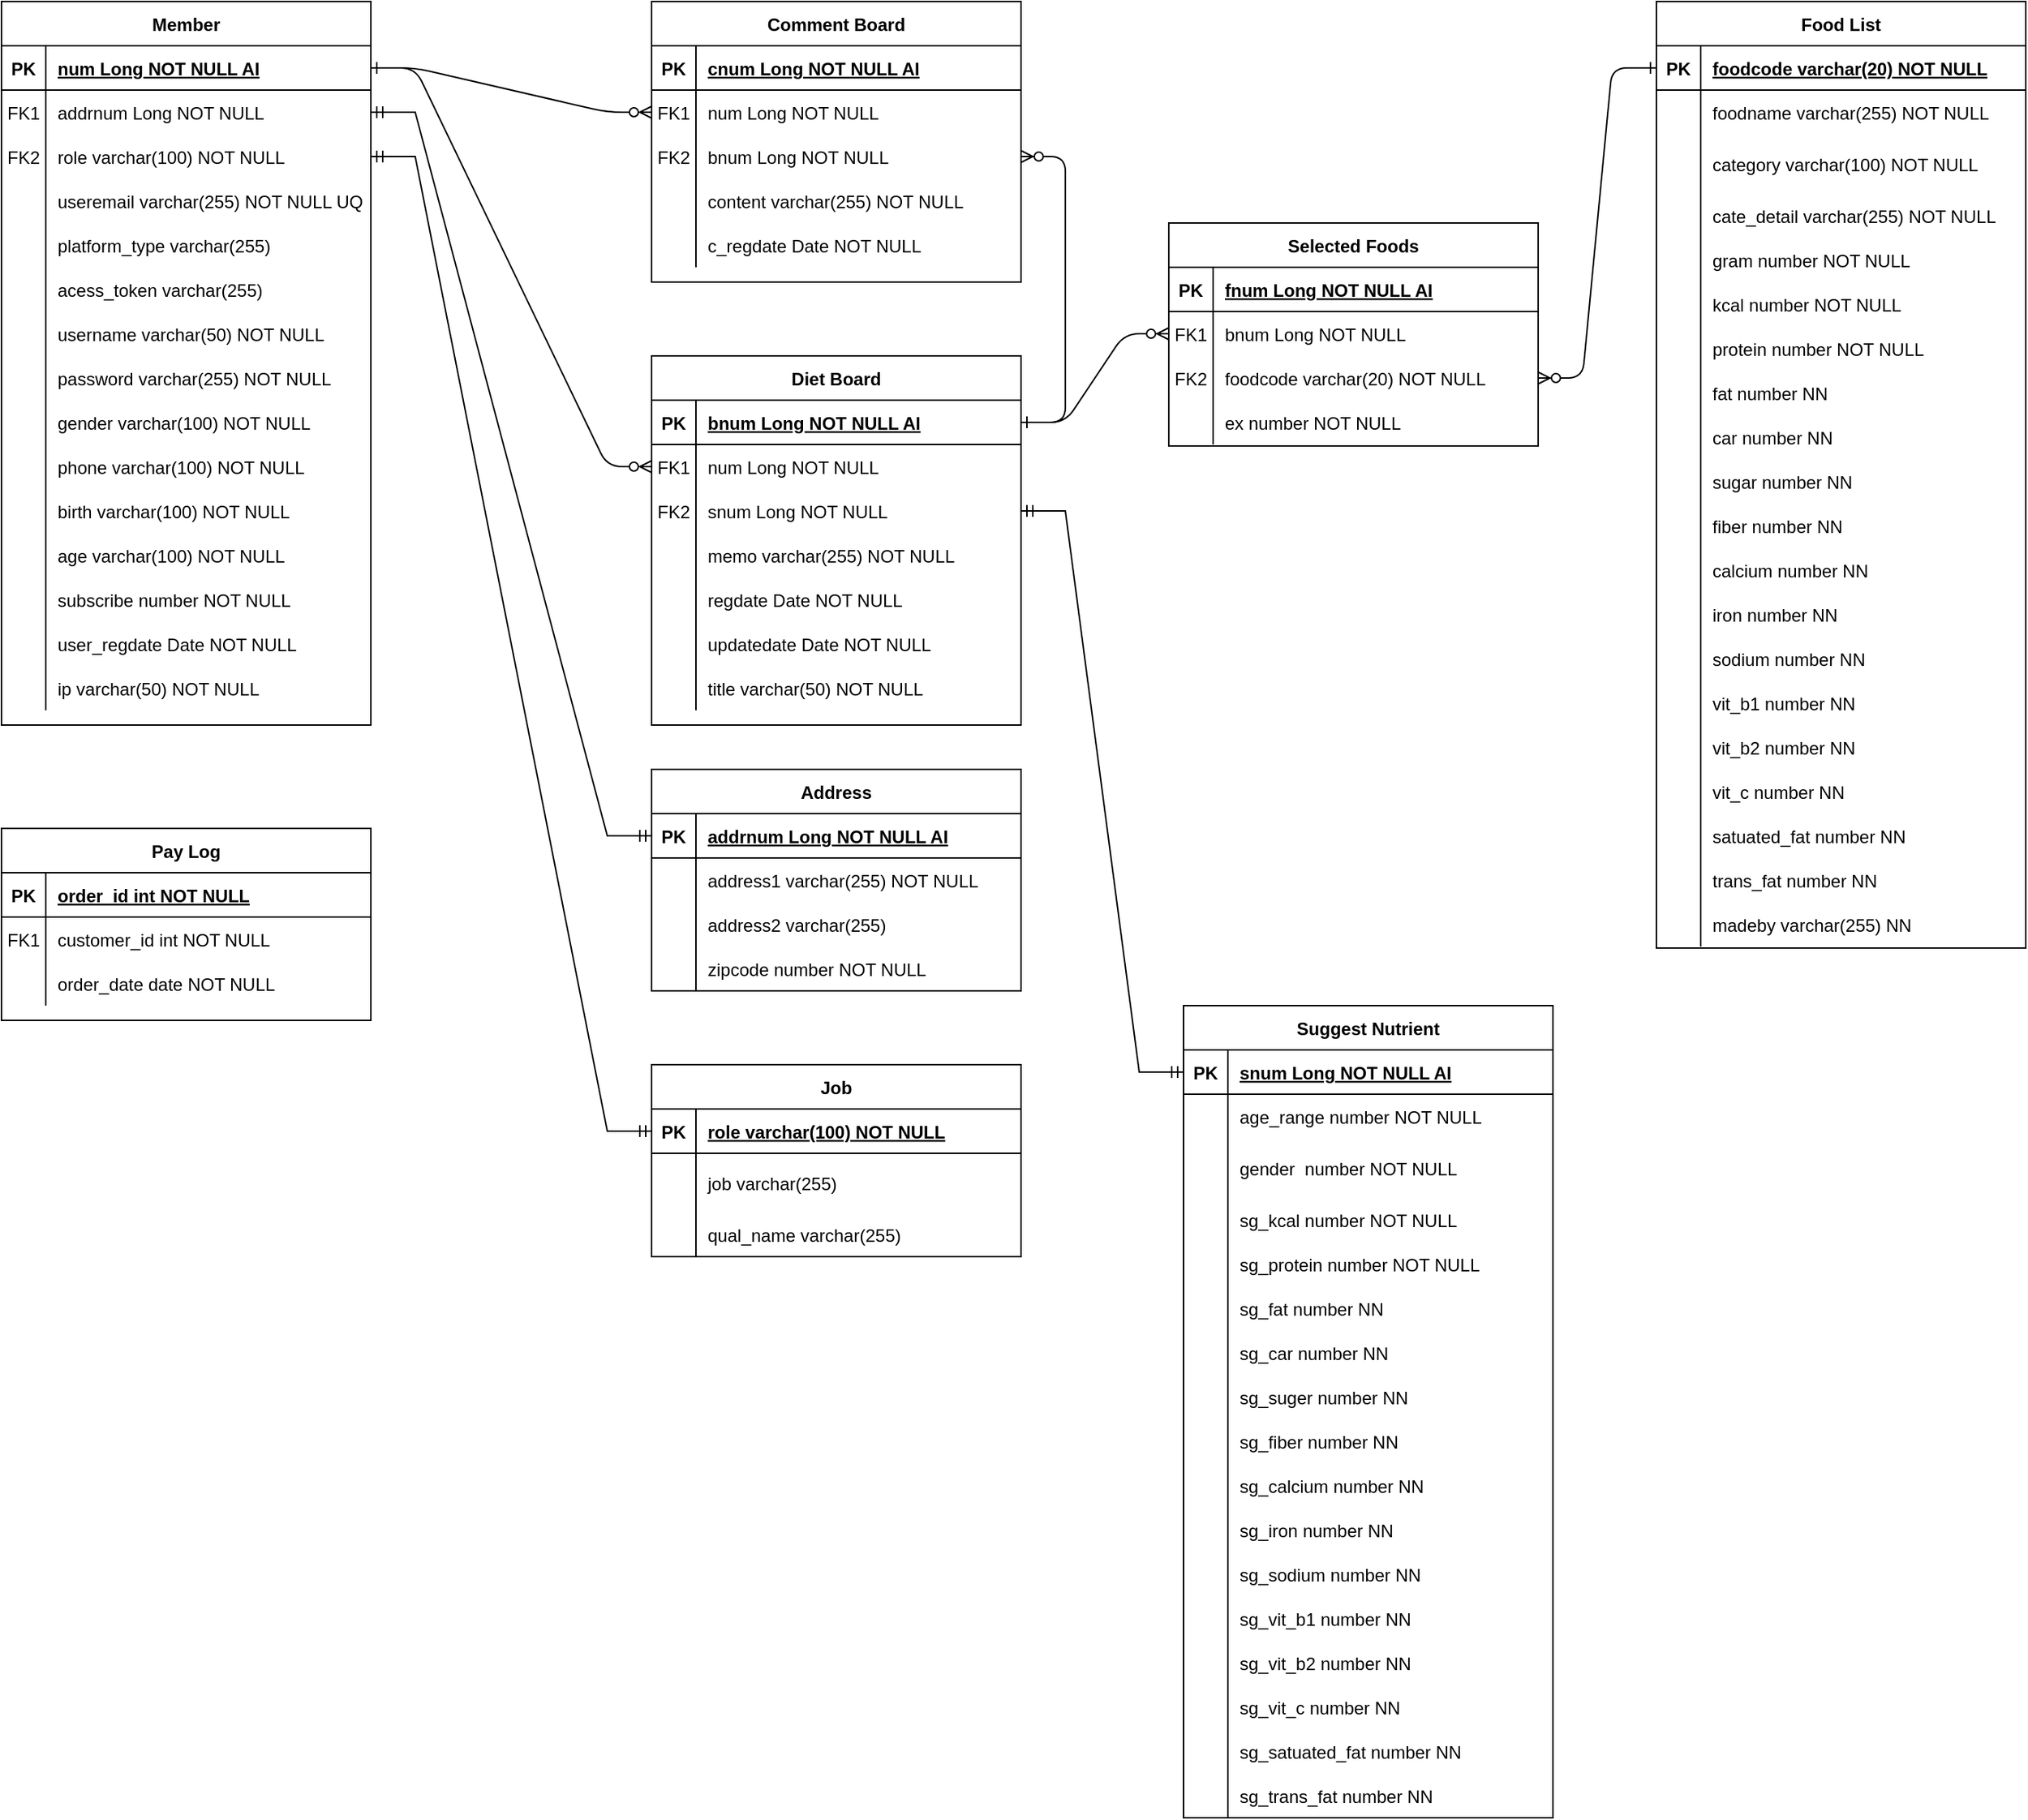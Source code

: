 <mxfile version="20.6.2" type="device"><diagram id="R2lEEEUBdFMjLlhIrx00" name="Page-1"><mxGraphModel dx="1354" dy="762" grid="1" gridSize="10" guides="1" tooltips="1" connect="1" arrows="1" fold="1" page="1" pageScale="1" pageWidth="850" pageHeight="1100" math="0" shadow="0" extFonts="Permanent Marker^https://fonts.googleapis.com/css?family=Permanent+Marker"><root><mxCell id="0"/><mxCell id="1" parent="0"/><mxCell id="XnEyVAKzKMcmjBfzrj2V-249" value="" style="edgeStyle=entityRelationEdgeStyle;endArrow=ERzeroToMany;startArrow=ERone;endFill=1;startFill=0;" parent="1" source="XnEyVAKzKMcmjBfzrj2V-283" target="XnEyVAKzKMcmjBfzrj2V-254" edge="1"><mxGeometry width="100" height="100" relative="1" as="geometry"><mxPoint x="460" y="740" as="sourcePoint"/><mxPoint x="560" y="640" as="targetPoint"/></mxGeometry></mxCell><mxCell id="XnEyVAKzKMcmjBfzrj2V-250" value="Diet Board" style="shape=table;startSize=30;container=1;collapsible=1;childLayout=tableLayout;fixedRows=1;rowLines=0;fontStyle=1;align=center;resizeLast=1;" parent="1" vertex="1"><mxGeometry x="840" y="540" width="250" height="250" as="geometry"/></mxCell><mxCell id="XnEyVAKzKMcmjBfzrj2V-251" value="" style="shape=partialRectangle;collapsible=0;dropTarget=0;pointerEvents=0;fillColor=none;points=[[0,0.5],[1,0.5]];portConstraint=eastwest;top=0;left=0;right=0;bottom=1;" parent="XnEyVAKzKMcmjBfzrj2V-250" vertex="1"><mxGeometry y="30" width="250" height="30" as="geometry"/></mxCell><mxCell id="XnEyVAKzKMcmjBfzrj2V-252" value="PK" style="shape=partialRectangle;overflow=hidden;connectable=0;fillColor=none;top=0;left=0;bottom=0;right=0;fontStyle=1;" parent="XnEyVAKzKMcmjBfzrj2V-251" vertex="1"><mxGeometry width="30" height="30" as="geometry"><mxRectangle width="30" height="30" as="alternateBounds"/></mxGeometry></mxCell><mxCell id="XnEyVAKzKMcmjBfzrj2V-253" value="bnum Long NOT NULL AI" style="shape=partialRectangle;overflow=hidden;connectable=0;fillColor=none;top=0;left=0;bottom=0;right=0;align=left;spacingLeft=6;fontStyle=5;" parent="XnEyVAKzKMcmjBfzrj2V-251" vertex="1"><mxGeometry x="30" width="220" height="30" as="geometry"><mxRectangle width="220" height="30" as="alternateBounds"/></mxGeometry></mxCell><mxCell id="XnEyVAKzKMcmjBfzrj2V-254" value="" style="shape=partialRectangle;collapsible=0;dropTarget=0;pointerEvents=0;fillColor=none;points=[[0,0.5],[1,0.5]];portConstraint=eastwest;top=0;left=0;right=0;bottom=0;" parent="XnEyVAKzKMcmjBfzrj2V-250" vertex="1"><mxGeometry y="60" width="250" height="30" as="geometry"/></mxCell><mxCell id="XnEyVAKzKMcmjBfzrj2V-255" value="FK1" style="shape=partialRectangle;overflow=hidden;connectable=0;fillColor=none;top=0;left=0;bottom=0;right=0;" parent="XnEyVAKzKMcmjBfzrj2V-254" vertex="1"><mxGeometry width="30" height="30" as="geometry"><mxRectangle width="30" height="30" as="alternateBounds"/></mxGeometry></mxCell><mxCell id="XnEyVAKzKMcmjBfzrj2V-256" value="num Long NOT NULL" style="shape=partialRectangle;overflow=hidden;connectable=0;fillColor=none;top=0;left=0;bottom=0;right=0;align=left;spacingLeft=6;" parent="XnEyVAKzKMcmjBfzrj2V-254" vertex="1"><mxGeometry x="30" width="220" height="30" as="geometry"><mxRectangle width="220" height="30" as="alternateBounds"/></mxGeometry></mxCell><mxCell id="XnEyVAKzKMcmjBfzrj2V-257" value="" style="shape=partialRectangle;collapsible=0;dropTarget=0;pointerEvents=0;fillColor=none;points=[[0,0.5],[1,0.5]];portConstraint=eastwest;top=0;left=0;right=0;bottom=0;" parent="XnEyVAKzKMcmjBfzrj2V-250" vertex="1"><mxGeometry y="90" width="250" height="30" as="geometry"/></mxCell><mxCell id="XnEyVAKzKMcmjBfzrj2V-258" value="FK2" style="shape=partialRectangle;overflow=hidden;connectable=0;fillColor=none;top=0;left=0;bottom=0;right=0;" parent="XnEyVAKzKMcmjBfzrj2V-257" vertex="1"><mxGeometry width="30" height="30" as="geometry"><mxRectangle width="30" height="30" as="alternateBounds"/></mxGeometry></mxCell><mxCell id="XnEyVAKzKMcmjBfzrj2V-259" value="snum Long NOT NULL" style="shape=partialRectangle;overflow=hidden;connectable=0;fillColor=none;top=0;left=0;bottom=0;right=0;align=left;spacingLeft=6;fontStyle=0" parent="XnEyVAKzKMcmjBfzrj2V-257" vertex="1"><mxGeometry x="30" width="220" height="30" as="geometry"><mxRectangle width="220" height="30" as="alternateBounds"/></mxGeometry></mxCell><mxCell id="XnEyVAKzKMcmjBfzrj2V-260" value="" style="shape=partialRectangle;collapsible=0;dropTarget=0;pointerEvents=0;fillColor=none;points=[[0,0.5],[1,0.5]];portConstraint=eastwest;top=0;left=0;right=0;bottom=0;" parent="XnEyVAKzKMcmjBfzrj2V-250" vertex="1"><mxGeometry y="120" width="250" height="30" as="geometry"/></mxCell><mxCell id="XnEyVAKzKMcmjBfzrj2V-261" value="" style="shape=partialRectangle;overflow=hidden;connectable=0;fillColor=none;top=0;left=0;bottom=0;right=0;" parent="XnEyVAKzKMcmjBfzrj2V-260" vertex="1"><mxGeometry width="30" height="30" as="geometry"><mxRectangle width="30" height="30" as="alternateBounds"/></mxGeometry></mxCell><mxCell id="XnEyVAKzKMcmjBfzrj2V-262" value="memo varchar(255) NOT NULL" style="shape=partialRectangle;overflow=hidden;connectable=0;fillColor=none;top=0;left=0;bottom=0;right=0;align=left;spacingLeft=6;fontStyle=0" parent="XnEyVAKzKMcmjBfzrj2V-260" vertex="1"><mxGeometry x="30" width="220" height="30" as="geometry"><mxRectangle width="220" height="30" as="alternateBounds"/></mxGeometry></mxCell><mxCell id="XnEyVAKzKMcmjBfzrj2V-263" value="" style="shape=partialRectangle;collapsible=0;dropTarget=0;pointerEvents=0;fillColor=none;points=[[0,0.5],[1,0.5]];portConstraint=eastwest;top=0;left=0;right=0;bottom=0;" parent="XnEyVAKzKMcmjBfzrj2V-250" vertex="1"><mxGeometry y="150" width="250" height="30" as="geometry"/></mxCell><mxCell id="XnEyVAKzKMcmjBfzrj2V-264" value="" style="shape=partialRectangle;overflow=hidden;connectable=0;fillColor=none;top=0;left=0;bottom=0;right=0;" parent="XnEyVAKzKMcmjBfzrj2V-263" vertex="1"><mxGeometry width="30" height="30" as="geometry"><mxRectangle width="30" height="30" as="alternateBounds"/></mxGeometry></mxCell><mxCell id="XnEyVAKzKMcmjBfzrj2V-265" value="regdate Date NOT NULL" style="shape=partialRectangle;overflow=hidden;connectable=0;fillColor=none;top=0;left=0;bottom=0;right=0;align=left;spacingLeft=6;fontStyle=0" parent="XnEyVAKzKMcmjBfzrj2V-263" vertex="1"><mxGeometry x="30" width="220" height="30" as="geometry"><mxRectangle width="220" height="30" as="alternateBounds"/></mxGeometry></mxCell><mxCell id="bUq2zqN5LEHfr7njsvFT-1" value="" style="shape=partialRectangle;collapsible=0;dropTarget=0;pointerEvents=0;fillColor=none;points=[[0,0.5],[1,0.5]];portConstraint=eastwest;top=0;left=0;right=0;bottom=0;" vertex="1" parent="XnEyVAKzKMcmjBfzrj2V-250"><mxGeometry y="180" width="250" height="30" as="geometry"/></mxCell><mxCell id="bUq2zqN5LEHfr7njsvFT-2" value="" style="shape=partialRectangle;overflow=hidden;connectable=0;fillColor=none;top=0;left=0;bottom=0;right=0;" vertex="1" parent="bUq2zqN5LEHfr7njsvFT-1"><mxGeometry width="30" height="30" as="geometry"><mxRectangle width="30" height="30" as="alternateBounds"/></mxGeometry></mxCell><mxCell id="bUq2zqN5LEHfr7njsvFT-3" value="updatedate Date NOT NULL" style="shape=partialRectangle;overflow=hidden;connectable=0;fillColor=none;top=0;left=0;bottom=0;right=0;align=left;spacingLeft=6;fontStyle=0" vertex="1" parent="bUq2zqN5LEHfr7njsvFT-1"><mxGeometry x="30" width="220" height="30" as="geometry"><mxRectangle width="220" height="30" as="alternateBounds"/></mxGeometry></mxCell><mxCell id="XnEyVAKzKMcmjBfzrj2V-266" value="" style="shape=partialRectangle;collapsible=0;dropTarget=0;pointerEvents=0;fillColor=none;points=[[0,0.5],[1,0.5]];portConstraint=eastwest;top=0;left=0;right=0;bottom=0;" parent="XnEyVAKzKMcmjBfzrj2V-250" vertex="1"><mxGeometry y="210" width="250" height="30" as="geometry"/></mxCell><mxCell id="XnEyVAKzKMcmjBfzrj2V-267" value="" style="shape=partialRectangle;overflow=hidden;connectable=0;fillColor=none;top=0;left=0;bottom=0;right=0;" parent="XnEyVAKzKMcmjBfzrj2V-266" vertex="1"><mxGeometry width="30" height="30" as="geometry"><mxRectangle width="30" height="30" as="alternateBounds"/></mxGeometry></mxCell><mxCell id="XnEyVAKzKMcmjBfzrj2V-268" value="title varchar(50) NOT NULL" style="shape=partialRectangle;overflow=hidden;connectable=0;fillColor=none;top=0;left=0;bottom=0;right=0;align=left;spacingLeft=6;fontStyle=0" parent="XnEyVAKzKMcmjBfzrj2V-266" vertex="1"><mxGeometry x="30" width="220" height="30" as="geometry"><mxRectangle width="220" height="30" as="alternateBounds"/></mxGeometry></mxCell><mxCell id="XnEyVAKzKMcmjBfzrj2V-269" value="Address" style="shape=table;startSize=30;container=1;collapsible=1;childLayout=tableLayout;fixedRows=1;rowLines=0;fontStyle=1;align=center;resizeLast=1;" parent="1" vertex="1"><mxGeometry x="840" y="820" width="250" height="150" as="geometry"/></mxCell><mxCell id="XnEyVAKzKMcmjBfzrj2V-270" value="" style="shape=partialRectangle;collapsible=0;dropTarget=0;pointerEvents=0;fillColor=none;points=[[0,0.5],[1,0.5]];portConstraint=eastwest;top=0;left=0;right=0;bottom=1;" parent="XnEyVAKzKMcmjBfzrj2V-269" vertex="1"><mxGeometry y="30" width="250" height="30" as="geometry"/></mxCell><mxCell id="XnEyVAKzKMcmjBfzrj2V-271" value="PK" style="shape=partialRectangle;overflow=hidden;connectable=0;fillColor=none;top=0;left=0;bottom=0;right=0;fontStyle=1;" parent="XnEyVAKzKMcmjBfzrj2V-270" vertex="1"><mxGeometry width="30" height="30" as="geometry"><mxRectangle width="30" height="30" as="alternateBounds"/></mxGeometry></mxCell><mxCell id="XnEyVAKzKMcmjBfzrj2V-272" value="addrnum Long NOT NULL AI" style="shape=partialRectangle;overflow=hidden;connectable=0;fillColor=none;top=0;left=0;bottom=0;right=0;align=left;spacingLeft=6;fontStyle=5;" parent="XnEyVAKzKMcmjBfzrj2V-270" vertex="1"><mxGeometry x="30" width="220" height="30" as="geometry"><mxRectangle width="220" height="30" as="alternateBounds"/></mxGeometry></mxCell><mxCell id="XnEyVAKzKMcmjBfzrj2V-273" value="" style="shape=partialRectangle;collapsible=0;dropTarget=0;pointerEvents=0;fillColor=none;points=[[0,0.5],[1,0.5]];portConstraint=eastwest;top=0;left=0;right=0;bottom=0;" parent="XnEyVAKzKMcmjBfzrj2V-269" vertex="1"><mxGeometry y="60" width="250" height="30" as="geometry"/></mxCell><mxCell id="XnEyVAKzKMcmjBfzrj2V-274" value="" style="shape=partialRectangle;overflow=hidden;connectable=0;fillColor=none;top=0;left=0;bottom=0;right=0;" parent="XnEyVAKzKMcmjBfzrj2V-273" vertex="1"><mxGeometry width="30" height="30" as="geometry"><mxRectangle width="30" height="30" as="alternateBounds"/></mxGeometry></mxCell><mxCell id="XnEyVAKzKMcmjBfzrj2V-275" value="address1 varchar(255) NOT NULL" style="shape=partialRectangle;overflow=hidden;connectable=0;fillColor=none;top=0;left=0;bottom=0;right=0;align=left;spacingLeft=6;" parent="XnEyVAKzKMcmjBfzrj2V-273" vertex="1"><mxGeometry x="30" width="220" height="30" as="geometry"><mxRectangle width="220" height="30" as="alternateBounds"/></mxGeometry></mxCell><mxCell id="XnEyVAKzKMcmjBfzrj2V-276" value="" style="shape=partialRectangle;collapsible=0;dropTarget=0;pointerEvents=0;fillColor=none;points=[[0,0.5],[1,0.5]];portConstraint=eastwest;top=0;left=0;right=0;bottom=0;" parent="XnEyVAKzKMcmjBfzrj2V-269" vertex="1"><mxGeometry y="90" width="250" height="30" as="geometry"/></mxCell><mxCell id="XnEyVAKzKMcmjBfzrj2V-277" value="" style="shape=partialRectangle;overflow=hidden;connectable=0;fillColor=none;top=0;left=0;bottom=0;right=0;" parent="XnEyVAKzKMcmjBfzrj2V-276" vertex="1"><mxGeometry width="30" height="30" as="geometry"><mxRectangle width="30" height="30" as="alternateBounds"/></mxGeometry></mxCell><mxCell id="XnEyVAKzKMcmjBfzrj2V-278" value="address2 varchar(255)" style="shape=partialRectangle;overflow=hidden;connectable=0;fillColor=none;top=0;left=0;bottom=0;right=0;align=left;spacingLeft=6;" parent="XnEyVAKzKMcmjBfzrj2V-276" vertex="1"><mxGeometry x="30" width="220" height="30" as="geometry"><mxRectangle width="220" height="30" as="alternateBounds"/></mxGeometry></mxCell><mxCell id="XnEyVAKzKMcmjBfzrj2V-279" value="" style="shape=partialRectangle;collapsible=0;dropTarget=0;pointerEvents=0;fillColor=none;points=[[0,0.5],[1,0.5]];portConstraint=eastwest;top=0;left=0;right=0;bottom=0;" parent="XnEyVAKzKMcmjBfzrj2V-269" vertex="1"><mxGeometry y="120" width="250" height="30" as="geometry"/></mxCell><mxCell id="XnEyVAKzKMcmjBfzrj2V-280" value="" style="shape=partialRectangle;overflow=hidden;connectable=0;fillColor=none;top=0;left=0;bottom=0;right=0;" parent="XnEyVAKzKMcmjBfzrj2V-279" vertex="1"><mxGeometry width="30" height="30" as="geometry"><mxRectangle width="30" height="30" as="alternateBounds"/></mxGeometry></mxCell><mxCell id="XnEyVAKzKMcmjBfzrj2V-281" value="zipcode number NOT NULL" style="shape=partialRectangle;overflow=hidden;connectable=0;fillColor=none;top=0;left=0;bottom=0;right=0;align=left;spacingLeft=6;" parent="XnEyVAKzKMcmjBfzrj2V-279" vertex="1"><mxGeometry x="30" width="220" height="30" as="geometry"><mxRectangle width="220" height="30" as="alternateBounds"/></mxGeometry></mxCell><mxCell id="XnEyVAKzKMcmjBfzrj2V-282" value="Member" style="shape=table;startSize=30;container=1;collapsible=1;childLayout=tableLayout;fixedRows=1;rowLines=0;fontStyle=1;align=center;resizeLast=1;" parent="1" vertex="1"><mxGeometry x="400" y="300" width="250" height="490" as="geometry"/></mxCell><mxCell id="XnEyVAKzKMcmjBfzrj2V-283" value="" style="shape=partialRectangle;collapsible=0;dropTarget=0;pointerEvents=0;fillColor=none;points=[[0,0.5],[1,0.5]];portConstraint=eastwest;top=0;left=0;right=0;bottom=1;" parent="XnEyVAKzKMcmjBfzrj2V-282" vertex="1"><mxGeometry y="30" width="250" height="30" as="geometry"/></mxCell><mxCell id="XnEyVAKzKMcmjBfzrj2V-284" value="PK" style="shape=partialRectangle;overflow=hidden;connectable=0;fillColor=none;top=0;left=0;bottom=0;right=0;fontStyle=1;" parent="XnEyVAKzKMcmjBfzrj2V-283" vertex="1"><mxGeometry width="30" height="30" as="geometry"><mxRectangle width="30" height="30" as="alternateBounds"/></mxGeometry></mxCell><mxCell id="XnEyVAKzKMcmjBfzrj2V-285" value="num Long NOT NULL AI" style="shape=partialRectangle;overflow=hidden;connectable=0;fillColor=none;top=0;left=0;bottom=0;right=0;align=left;spacingLeft=6;fontStyle=5;" parent="XnEyVAKzKMcmjBfzrj2V-283" vertex="1"><mxGeometry x="30" width="220" height="30" as="geometry"><mxRectangle width="220" height="30" as="alternateBounds"/></mxGeometry></mxCell><mxCell id="XnEyVAKzKMcmjBfzrj2V-286" value="" style="shape=partialRectangle;collapsible=0;dropTarget=0;pointerEvents=0;fillColor=none;points=[[0,0.5],[1,0.5]];portConstraint=eastwest;top=0;left=0;right=0;bottom=0;" parent="XnEyVAKzKMcmjBfzrj2V-282" vertex="1"><mxGeometry y="60" width="250" height="30" as="geometry"/></mxCell><mxCell id="XnEyVAKzKMcmjBfzrj2V-287" value="FK1" style="shape=partialRectangle;overflow=hidden;connectable=0;fillColor=none;top=0;left=0;bottom=0;right=0;" parent="XnEyVAKzKMcmjBfzrj2V-286" vertex="1"><mxGeometry width="30" height="30" as="geometry"><mxRectangle width="30" height="30" as="alternateBounds"/></mxGeometry></mxCell><mxCell id="XnEyVAKzKMcmjBfzrj2V-288" value="addrnum Long NOT NULL" style="shape=partialRectangle;overflow=hidden;connectable=0;fillColor=none;top=0;left=0;bottom=0;right=0;align=left;spacingLeft=6;" parent="XnEyVAKzKMcmjBfzrj2V-286" vertex="1"><mxGeometry x="30" width="220" height="30" as="geometry"><mxRectangle width="220" height="30" as="alternateBounds"/></mxGeometry></mxCell><mxCell id="XnEyVAKzKMcmjBfzrj2V-289" value="" style="shape=partialRectangle;collapsible=0;dropTarget=0;pointerEvents=0;fillColor=none;points=[[0,0.5],[1,0.5]];portConstraint=eastwest;top=0;left=0;right=0;bottom=0;" parent="XnEyVAKzKMcmjBfzrj2V-282" vertex="1"><mxGeometry y="90" width="250" height="30" as="geometry"/></mxCell><mxCell id="XnEyVAKzKMcmjBfzrj2V-290" value="FK2" style="shape=partialRectangle;overflow=hidden;connectable=0;fillColor=none;top=0;left=0;bottom=0;right=0;" parent="XnEyVAKzKMcmjBfzrj2V-289" vertex="1"><mxGeometry width="30" height="30" as="geometry"><mxRectangle width="30" height="30" as="alternateBounds"/></mxGeometry></mxCell><mxCell id="XnEyVAKzKMcmjBfzrj2V-291" value="role varchar(100) NOT NULL" style="shape=partialRectangle;overflow=hidden;connectable=0;fillColor=none;top=0;left=0;bottom=0;right=0;align=left;spacingLeft=6;" parent="XnEyVAKzKMcmjBfzrj2V-289" vertex="1"><mxGeometry x="30" width="220" height="30" as="geometry"><mxRectangle width="220" height="30" as="alternateBounds"/></mxGeometry></mxCell><mxCell id="XnEyVAKzKMcmjBfzrj2V-292" value="" style="shape=partialRectangle;collapsible=0;dropTarget=0;pointerEvents=0;fillColor=none;points=[[0,0.5],[1,0.5]];portConstraint=eastwest;top=0;left=0;right=0;bottom=0;" parent="XnEyVAKzKMcmjBfzrj2V-282" vertex="1"><mxGeometry y="120" width="250" height="30" as="geometry"/></mxCell><mxCell id="XnEyVAKzKMcmjBfzrj2V-293" value="" style="shape=partialRectangle;overflow=hidden;connectable=0;fillColor=none;top=0;left=0;bottom=0;right=0;" parent="XnEyVAKzKMcmjBfzrj2V-292" vertex="1"><mxGeometry width="30" height="30" as="geometry"><mxRectangle width="30" height="30" as="alternateBounds"/></mxGeometry></mxCell><mxCell id="XnEyVAKzKMcmjBfzrj2V-294" value="useremail varchar(255) NOT NULL UQ" style="shape=partialRectangle;overflow=hidden;connectable=0;fillColor=none;top=0;left=0;bottom=0;right=0;align=left;spacingLeft=6;" parent="XnEyVAKzKMcmjBfzrj2V-292" vertex="1"><mxGeometry x="30" width="220" height="30" as="geometry"><mxRectangle width="220" height="30" as="alternateBounds"/></mxGeometry></mxCell><mxCell id="XnEyVAKzKMcmjBfzrj2V-295" value="" style="shape=partialRectangle;collapsible=0;dropTarget=0;pointerEvents=0;fillColor=none;points=[[0,0.5],[1,0.5]];portConstraint=eastwest;top=0;left=0;right=0;bottom=0;" parent="XnEyVAKzKMcmjBfzrj2V-282" vertex="1"><mxGeometry y="150" width="250" height="30" as="geometry"/></mxCell><mxCell id="XnEyVAKzKMcmjBfzrj2V-296" value="" style="shape=partialRectangle;overflow=hidden;connectable=0;fillColor=none;top=0;left=0;bottom=0;right=0;" parent="XnEyVAKzKMcmjBfzrj2V-295" vertex="1"><mxGeometry width="30" height="30" as="geometry"><mxRectangle width="30" height="30" as="alternateBounds"/></mxGeometry></mxCell><mxCell id="XnEyVAKzKMcmjBfzrj2V-297" value="platform_type varchar(255) " style="shape=partialRectangle;overflow=hidden;connectable=0;fillColor=none;top=0;left=0;bottom=0;right=0;align=left;spacingLeft=6;" parent="XnEyVAKzKMcmjBfzrj2V-295" vertex="1"><mxGeometry x="30" width="220" height="30" as="geometry"><mxRectangle width="220" height="30" as="alternateBounds"/></mxGeometry></mxCell><mxCell id="XnEyVAKzKMcmjBfzrj2V-298" value="" style="shape=partialRectangle;collapsible=0;dropTarget=0;pointerEvents=0;fillColor=none;points=[[0,0.5],[1,0.5]];portConstraint=eastwest;top=0;left=0;right=0;bottom=0;" parent="XnEyVAKzKMcmjBfzrj2V-282" vertex="1"><mxGeometry y="180" width="250" height="30" as="geometry"/></mxCell><mxCell id="XnEyVAKzKMcmjBfzrj2V-299" value="" style="shape=partialRectangle;overflow=hidden;connectable=0;fillColor=none;top=0;left=0;bottom=0;right=0;" parent="XnEyVAKzKMcmjBfzrj2V-298" vertex="1"><mxGeometry width="30" height="30" as="geometry"><mxRectangle width="30" height="30" as="alternateBounds"/></mxGeometry></mxCell><mxCell id="XnEyVAKzKMcmjBfzrj2V-300" value="acess_token varchar(255)" style="shape=partialRectangle;overflow=hidden;connectable=0;fillColor=none;top=0;left=0;bottom=0;right=0;align=left;spacingLeft=6;" parent="XnEyVAKzKMcmjBfzrj2V-298" vertex="1"><mxGeometry x="30" width="220" height="30" as="geometry"><mxRectangle width="220" height="30" as="alternateBounds"/></mxGeometry></mxCell><mxCell id="XnEyVAKzKMcmjBfzrj2V-301" value="" style="shape=partialRectangle;collapsible=0;dropTarget=0;pointerEvents=0;fillColor=none;points=[[0,0.5],[1,0.5]];portConstraint=eastwest;top=0;left=0;right=0;bottom=0;" parent="XnEyVAKzKMcmjBfzrj2V-282" vertex="1"><mxGeometry y="210" width="250" height="30" as="geometry"/></mxCell><mxCell id="XnEyVAKzKMcmjBfzrj2V-302" value="" style="shape=partialRectangle;overflow=hidden;connectable=0;fillColor=none;top=0;left=0;bottom=0;right=0;" parent="XnEyVAKzKMcmjBfzrj2V-301" vertex="1"><mxGeometry width="30" height="30" as="geometry"><mxRectangle width="30" height="30" as="alternateBounds"/></mxGeometry></mxCell><mxCell id="XnEyVAKzKMcmjBfzrj2V-303" value="username varchar(50) NOT NULL" style="shape=partialRectangle;overflow=hidden;connectable=0;fillColor=none;top=0;left=0;bottom=0;right=0;align=left;spacingLeft=6;" parent="XnEyVAKzKMcmjBfzrj2V-301" vertex="1"><mxGeometry x="30" width="220" height="30" as="geometry"><mxRectangle width="220" height="30" as="alternateBounds"/></mxGeometry></mxCell><mxCell id="XnEyVAKzKMcmjBfzrj2V-304" value="" style="shape=partialRectangle;collapsible=0;dropTarget=0;pointerEvents=0;fillColor=none;points=[[0,0.5],[1,0.5]];portConstraint=eastwest;top=0;left=0;right=0;bottom=0;" parent="XnEyVAKzKMcmjBfzrj2V-282" vertex="1"><mxGeometry y="240" width="250" height="30" as="geometry"/></mxCell><mxCell id="XnEyVAKzKMcmjBfzrj2V-305" value="" style="shape=partialRectangle;overflow=hidden;connectable=0;fillColor=none;top=0;left=0;bottom=0;right=0;" parent="XnEyVAKzKMcmjBfzrj2V-304" vertex="1"><mxGeometry width="30" height="30" as="geometry"><mxRectangle width="30" height="30" as="alternateBounds"/></mxGeometry></mxCell><mxCell id="XnEyVAKzKMcmjBfzrj2V-306" value="password varchar(255) NOT NULL" style="shape=partialRectangle;overflow=hidden;connectable=0;fillColor=none;top=0;left=0;bottom=0;right=0;align=left;spacingLeft=6;" parent="XnEyVAKzKMcmjBfzrj2V-304" vertex="1"><mxGeometry x="30" width="220" height="30" as="geometry"><mxRectangle width="220" height="30" as="alternateBounds"/></mxGeometry></mxCell><mxCell id="XnEyVAKzKMcmjBfzrj2V-307" value="" style="shape=partialRectangle;collapsible=0;dropTarget=0;pointerEvents=0;fillColor=none;points=[[0,0.5],[1,0.5]];portConstraint=eastwest;top=0;left=0;right=0;bottom=0;" parent="XnEyVAKzKMcmjBfzrj2V-282" vertex="1"><mxGeometry y="270" width="250" height="30" as="geometry"/></mxCell><mxCell id="XnEyVAKzKMcmjBfzrj2V-308" value="" style="shape=partialRectangle;overflow=hidden;connectable=0;fillColor=none;top=0;left=0;bottom=0;right=0;" parent="XnEyVAKzKMcmjBfzrj2V-307" vertex="1"><mxGeometry width="30" height="30" as="geometry"><mxRectangle width="30" height="30" as="alternateBounds"/></mxGeometry></mxCell><mxCell id="XnEyVAKzKMcmjBfzrj2V-309" value="gender varchar(100) NOT NULL" style="shape=partialRectangle;overflow=hidden;connectable=0;fillColor=none;top=0;left=0;bottom=0;right=0;align=left;spacingLeft=6;" parent="XnEyVAKzKMcmjBfzrj2V-307" vertex="1"><mxGeometry x="30" width="220" height="30" as="geometry"><mxRectangle width="220" height="30" as="alternateBounds"/></mxGeometry></mxCell><mxCell id="XnEyVAKzKMcmjBfzrj2V-310" value="" style="shape=partialRectangle;collapsible=0;dropTarget=0;pointerEvents=0;fillColor=none;points=[[0,0.5],[1,0.5]];portConstraint=eastwest;top=0;left=0;right=0;bottom=0;" parent="XnEyVAKzKMcmjBfzrj2V-282" vertex="1"><mxGeometry y="300" width="250" height="30" as="geometry"/></mxCell><mxCell id="XnEyVAKzKMcmjBfzrj2V-311" value="" style="shape=partialRectangle;overflow=hidden;connectable=0;fillColor=none;top=0;left=0;bottom=0;right=0;" parent="XnEyVAKzKMcmjBfzrj2V-310" vertex="1"><mxGeometry width="30" height="30" as="geometry"><mxRectangle width="30" height="30" as="alternateBounds"/></mxGeometry></mxCell><mxCell id="XnEyVAKzKMcmjBfzrj2V-312" value="phone varchar(100) NOT NULL" style="shape=partialRectangle;overflow=hidden;connectable=0;fillColor=none;top=0;left=0;bottom=0;right=0;align=left;spacingLeft=6;" parent="XnEyVAKzKMcmjBfzrj2V-310" vertex="1"><mxGeometry x="30" width="220" height="30" as="geometry"><mxRectangle width="220" height="30" as="alternateBounds"/></mxGeometry></mxCell><mxCell id="XnEyVAKzKMcmjBfzrj2V-313" value="" style="shape=partialRectangle;collapsible=0;dropTarget=0;pointerEvents=0;fillColor=none;points=[[0,0.5],[1,0.5]];portConstraint=eastwest;top=0;left=0;right=0;bottom=0;" parent="XnEyVAKzKMcmjBfzrj2V-282" vertex="1"><mxGeometry y="330" width="250" height="30" as="geometry"/></mxCell><mxCell id="XnEyVAKzKMcmjBfzrj2V-314" value="" style="shape=partialRectangle;overflow=hidden;connectable=0;fillColor=none;top=0;left=0;bottom=0;right=0;" parent="XnEyVAKzKMcmjBfzrj2V-313" vertex="1"><mxGeometry width="30" height="30" as="geometry"><mxRectangle width="30" height="30" as="alternateBounds"/></mxGeometry></mxCell><mxCell id="XnEyVAKzKMcmjBfzrj2V-315" value="birth varchar(100) NOT NULL" style="shape=partialRectangle;overflow=hidden;connectable=0;fillColor=none;top=0;left=0;bottom=0;right=0;align=left;spacingLeft=6;" parent="XnEyVAKzKMcmjBfzrj2V-313" vertex="1"><mxGeometry x="30" width="220" height="30" as="geometry"><mxRectangle width="220" height="30" as="alternateBounds"/></mxGeometry></mxCell><mxCell id="XnEyVAKzKMcmjBfzrj2V-316" value="" style="shape=partialRectangle;collapsible=0;dropTarget=0;pointerEvents=0;fillColor=none;points=[[0,0.5],[1,0.5]];portConstraint=eastwest;top=0;left=0;right=0;bottom=0;" parent="XnEyVAKzKMcmjBfzrj2V-282" vertex="1"><mxGeometry y="360" width="250" height="30" as="geometry"/></mxCell><mxCell id="XnEyVAKzKMcmjBfzrj2V-317" value="" style="shape=partialRectangle;overflow=hidden;connectable=0;fillColor=none;top=0;left=0;bottom=0;right=0;" parent="XnEyVAKzKMcmjBfzrj2V-316" vertex="1"><mxGeometry width="30" height="30" as="geometry"><mxRectangle width="30" height="30" as="alternateBounds"/></mxGeometry></mxCell><mxCell id="XnEyVAKzKMcmjBfzrj2V-318" value="age varchar(100) NOT NULL" style="shape=partialRectangle;overflow=hidden;connectable=0;fillColor=none;top=0;left=0;bottom=0;right=0;align=left;spacingLeft=6;" parent="XnEyVAKzKMcmjBfzrj2V-316" vertex="1"><mxGeometry x="30" width="220" height="30" as="geometry"><mxRectangle width="220" height="30" as="alternateBounds"/></mxGeometry></mxCell><mxCell id="XnEyVAKzKMcmjBfzrj2V-319" value="" style="shape=partialRectangle;collapsible=0;dropTarget=0;pointerEvents=0;fillColor=none;points=[[0,0.5],[1,0.5]];portConstraint=eastwest;top=0;left=0;right=0;bottom=0;" parent="XnEyVAKzKMcmjBfzrj2V-282" vertex="1"><mxGeometry y="390" width="250" height="30" as="geometry"/></mxCell><mxCell id="XnEyVAKzKMcmjBfzrj2V-320" value="" style="shape=partialRectangle;overflow=hidden;connectable=0;fillColor=none;top=0;left=0;bottom=0;right=0;" parent="XnEyVAKzKMcmjBfzrj2V-319" vertex="1"><mxGeometry width="30" height="30" as="geometry"><mxRectangle width="30" height="30" as="alternateBounds"/></mxGeometry></mxCell><mxCell id="XnEyVAKzKMcmjBfzrj2V-321" value="subscribe number NOT NULL " style="shape=partialRectangle;overflow=hidden;connectable=0;fillColor=none;top=0;left=0;bottom=0;right=0;align=left;spacingLeft=6;" parent="XnEyVAKzKMcmjBfzrj2V-319" vertex="1"><mxGeometry x="30" width="220" height="30" as="geometry"><mxRectangle width="220" height="30" as="alternateBounds"/></mxGeometry></mxCell><mxCell id="XnEyVAKzKMcmjBfzrj2V-322" value="" style="shape=partialRectangle;collapsible=0;dropTarget=0;pointerEvents=0;fillColor=none;points=[[0,0.5],[1,0.5]];portConstraint=eastwest;top=0;left=0;right=0;bottom=0;" parent="XnEyVAKzKMcmjBfzrj2V-282" vertex="1"><mxGeometry y="420" width="250" height="30" as="geometry"/></mxCell><mxCell id="XnEyVAKzKMcmjBfzrj2V-323" value="" style="shape=partialRectangle;overflow=hidden;connectable=0;fillColor=none;top=0;left=0;bottom=0;right=0;" parent="XnEyVAKzKMcmjBfzrj2V-322" vertex="1"><mxGeometry width="30" height="30" as="geometry"><mxRectangle width="30" height="30" as="alternateBounds"/></mxGeometry></mxCell><mxCell id="XnEyVAKzKMcmjBfzrj2V-324" value="user_regdate Date NOT NULL " style="shape=partialRectangle;overflow=hidden;connectable=0;fillColor=none;top=0;left=0;bottom=0;right=0;align=left;spacingLeft=6;" parent="XnEyVAKzKMcmjBfzrj2V-322" vertex="1"><mxGeometry x="30" width="220" height="30" as="geometry"><mxRectangle width="220" height="30" as="alternateBounds"/></mxGeometry></mxCell><mxCell id="XnEyVAKzKMcmjBfzrj2V-325" value="" style="shape=partialRectangle;collapsible=0;dropTarget=0;pointerEvents=0;fillColor=none;points=[[0,0.5],[1,0.5]];portConstraint=eastwest;top=0;left=0;right=0;bottom=0;" parent="XnEyVAKzKMcmjBfzrj2V-282" vertex="1"><mxGeometry y="450" width="250" height="30" as="geometry"/></mxCell><mxCell id="XnEyVAKzKMcmjBfzrj2V-326" value="" style="shape=partialRectangle;overflow=hidden;connectable=0;fillColor=none;top=0;left=0;bottom=0;right=0;" parent="XnEyVAKzKMcmjBfzrj2V-325" vertex="1"><mxGeometry width="30" height="30" as="geometry"><mxRectangle width="30" height="30" as="alternateBounds"/></mxGeometry></mxCell><mxCell id="XnEyVAKzKMcmjBfzrj2V-327" value="ip varchar(50) NOT NULL " style="shape=partialRectangle;overflow=hidden;connectable=0;fillColor=none;top=0;left=0;bottom=0;right=0;align=left;spacingLeft=6;" parent="XnEyVAKzKMcmjBfzrj2V-325" vertex="1"><mxGeometry x="30" width="220" height="30" as="geometry"><mxRectangle width="220" height="30" as="alternateBounds"/></mxGeometry></mxCell><mxCell id="XnEyVAKzKMcmjBfzrj2V-328" value="Comment Board" style="shape=table;startSize=30;container=1;collapsible=1;childLayout=tableLayout;fixedRows=1;rowLines=0;fontStyle=1;align=center;resizeLast=1;" parent="1" vertex="1"><mxGeometry x="840" y="300" width="250" height="190" as="geometry"/></mxCell><mxCell id="XnEyVAKzKMcmjBfzrj2V-329" value="" style="shape=partialRectangle;collapsible=0;dropTarget=0;pointerEvents=0;fillColor=none;points=[[0,0.5],[1,0.5]];portConstraint=eastwest;top=0;left=0;right=0;bottom=1;" parent="XnEyVAKzKMcmjBfzrj2V-328" vertex="1"><mxGeometry y="30" width="250" height="30" as="geometry"/></mxCell><mxCell id="XnEyVAKzKMcmjBfzrj2V-330" value="PK" style="shape=partialRectangle;overflow=hidden;connectable=0;fillColor=none;top=0;left=0;bottom=0;right=0;fontStyle=1;" parent="XnEyVAKzKMcmjBfzrj2V-329" vertex="1"><mxGeometry width="30" height="30" as="geometry"><mxRectangle width="30" height="30" as="alternateBounds"/></mxGeometry></mxCell><mxCell id="XnEyVAKzKMcmjBfzrj2V-331" value="cnum Long NOT NULL AI" style="shape=partialRectangle;overflow=hidden;connectable=0;fillColor=none;top=0;left=0;bottom=0;right=0;align=left;spacingLeft=6;fontStyle=5;" parent="XnEyVAKzKMcmjBfzrj2V-329" vertex="1"><mxGeometry x="30" width="220" height="30" as="geometry"><mxRectangle width="220" height="30" as="alternateBounds"/></mxGeometry></mxCell><mxCell id="XnEyVAKzKMcmjBfzrj2V-332" value="" style="shape=partialRectangle;collapsible=0;dropTarget=0;pointerEvents=0;fillColor=none;points=[[0,0.5],[1,0.5]];portConstraint=eastwest;top=0;left=0;right=0;bottom=0;" parent="XnEyVAKzKMcmjBfzrj2V-328" vertex="1"><mxGeometry y="60" width="250" height="30" as="geometry"/></mxCell><mxCell id="XnEyVAKzKMcmjBfzrj2V-333" value="FK1" style="shape=partialRectangle;overflow=hidden;connectable=0;fillColor=none;top=0;left=0;bottom=0;right=0;" parent="XnEyVAKzKMcmjBfzrj2V-332" vertex="1"><mxGeometry width="30" height="30" as="geometry"><mxRectangle width="30" height="30" as="alternateBounds"/></mxGeometry></mxCell><mxCell id="XnEyVAKzKMcmjBfzrj2V-334" value="num Long NOT NULL" style="shape=partialRectangle;overflow=hidden;connectable=0;fillColor=none;top=0;left=0;bottom=0;right=0;align=left;spacingLeft=6;" parent="XnEyVAKzKMcmjBfzrj2V-332" vertex="1"><mxGeometry x="30" width="220" height="30" as="geometry"><mxRectangle width="220" height="30" as="alternateBounds"/></mxGeometry></mxCell><mxCell id="XnEyVAKzKMcmjBfzrj2V-335" value="" style="shape=partialRectangle;collapsible=0;dropTarget=0;pointerEvents=0;fillColor=none;points=[[0,0.5],[1,0.5]];portConstraint=eastwest;top=0;left=0;right=0;bottom=0;" parent="XnEyVAKzKMcmjBfzrj2V-328" vertex="1"><mxGeometry y="90" width="250" height="30" as="geometry"/></mxCell><mxCell id="XnEyVAKzKMcmjBfzrj2V-336" value="FK2" style="shape=partialRectangle;overflow=hidden;connectable=0;fillColor=none;top=0;left=0;bottom=0;right=0;" parent="XnEyVAKzKMcmjBfzrj2V-335" vertex="1"><mxGeometry width="30" height="30" as="geometry"><mxRectangle width="30" height="30" as="alternateBounds"/></mxGeometry></mxCell><mxCell id="XnEyVAKzKMcmjBfzrj2V-337" value="bnum Long NOT NULL" style="shape=partialRectangle;overflow=hidden;connectable=0;fillColor=none;top=0;left=0;bottom=0;right=0;align=left;spacingLeft=6;" parent="XnEyVAKzKMcmjBfzrj2V-335" vertex="1"><mxGeometry x="30" width="220" height="30" as="geometry"><mxRectangle width="220" height="30" as="alternateBounds"/></mxGeometry></mxCell><mxCell id="XnEyVAKzKMcmjBfzrj2V-338" value="" style="shape=partialRectangle;collapsible=0;dropTarget=0;pointerEvents=0;fillColor=none;points=[[0,0.5],[1,0.5]];portConstraint=eastwest;top=0;left=0;right=0;bottom=0;" parent="XnEyVAKzKMcmjBfzrj2V-328" vertex="1"><mxGeometry y="120" width="250" height="30" as="geometry"/></mxCell><mxCell id="XnEyVAKzKMcmjBfzrj2V-339" value="" style="shape=partialRectangle;overflow=hidden;connectable=0;fillColor=none;top=0;left=0;bottom=0;right=0;" parent="XnEyVAKzKMcmjBfzrj2V-338" vertex="1"><mxGeometry width="30" height="30" as="geometry"><mxRectangle width="30" height="30" as="alternateBounds"/></mxGeometry></mxCell><mxCell id="XnEyVAKzKMcmjBfzrj2V-340" value="content varchar(255) NOT NULL" style="shape=partialRectangle;overflow=hidden;connectable=0;fillColor=none;top=0;left=0;bottom=0;right=0;align=left;spacingLeft=6;" parent="XnEyVAKzKMcmjBfzrj2V-338" vertex="1"><mxGeometry x="30" width="220" height="30" as="geometry"><mxRectangle width="220" height="30" as="alternateBounds"/></mxGeometry></mxCell><mxCell id="XnEyVAKzKMcmjBfzrj2V-341" value="" style="shape=partialRectangle;collapsible=0;dropTarget=0;pointerEvents=0;fillColor=none;points=[[0,0.5],[1,0.5]];portConstraint=eastwest;top=0;left=0;right=0;bottom=0;" parent="XnEyVAKzKMcmjBfzrj2V-328" vertex="1"><mxGeometry y="150" width="250" height="30" as="geometry"/></mxCell><mxCell id="XnEyVAKzKMcmjBfzrj2V-342" value="" style="shape=partialRectangle;overflow=hidden;connectable=0;fillColor=none;top=0;left=0;bottom=0;right=0;" parent="XnEyVAKzKMcmjBfzrj2V-341" vertex="1"><mxGeometry width="30" height="30" as="geometry"><mxRectangle width="30" height="30" as="alternateBounds"/></mxGeometry></mxCell><mxCell id="XnEyVAKzKMcmjBfzrj2V-343" value="c_regdate Date NOT NULL" style="shape=partialRectangle;overflow=hidden;connectable=0;fillColor=none;top=0;left=0;bottom=0;right=0;align=left;spacingLeft=6;" parent="XnEyVAKzKMcmjBfzrj2V-341" vertex="1"><mxGeometry x="30" width="220" height="30" as="geometry"><mxRectangle width="220" height="30" as="alternateBounds"/></mxGeometry></mxCell><mxCell id="XnEyVAKzKMcmjBfzrj2V-344" value="Pay Log" style="shape=table;startSize=30;container=1;collapsible=1;childLayout=tableLayout;fixedRows=1;rowLines=0;fontStyle=1;align=center;resizeLast=1;" parent="1" vertex="1"><mxGeometry x="400" y="860" width="250" height="130" as="geometry"/></mxCell><mxCell id="XnEyVAKzKMcmjBfzrj2V-345" value="" style="shape=partialRectangle;collapsible=0;dropTarget=0;pointerEvents=0;fillColor=none;points=[[0,0.5],[1,0.5]];portConstraint=eastwest;top=0;left=0;right=0;bottom=1;" parent="XnEyVAKzKMcmjBfzrj2V-344" vertex="1"><mxGeometry y="30" width="250" height="30" as="geometry"/></mxCell><mxCell id="XnEyVAKzKMcmjBfzrj2V-346" value="PK" style="shape=partialRectangle;overflow=hidden;connectable=0;fillColor=none;top=0;left=0;bottom=0;right=0;fontStyle=1;" parent="XnEyVAKzKMcmjBfzrj2V-345" vertex="1"><mxGeometry width="30" height="30" as="geometry"><mxRectangle width="30" height="30" as="alternateBounds"/></mxGeometry></mxCell><mxCell id="XnEyVAKzKMcmjBfzrj2V-347" value="order_id int NOT NULL " style="shape=partialRectangle;overflow=hidden;connectable=0;fillColor=none;top=0;left=0;bottom=0;right=0;align=left;spacingLeft=6;fontStyle=5;" parent="XnEyVAKzKMcmjBfzrj2V-345" vertex="1"><mxGeometry x="30" width="220" height="30" as="geometry"><mxRectangle width="220" height="30" as="alternateBounds"/></mxGeometry></mxCell><mxCell id="XnEyVAKzKMcmjBfzrj2V-348" value="" style="shape=partialRectangle;collapsible=0;dropTarget=0;pointerEvents=0;fillColor=none;points=[[0,0.5],[1,0.5]];portConstraint=eastwest;top=0;left=0;right=0;bottom=0;" parent="XnEyVAKzKMcmjBfzrj2V-344" vertex="1"><mxGeometry y="60" width="250" height="30" as="geometry"/></mxCell><mxCell id="XnEyVAKzKMcmjBfzrj2V-349" value="FK1" style="shape=partialRectangle;overflow=hidden;connectable=0;fillColor=none;top=0;left=0;bottom=0;right=0;" parent="XnEyVAKzKMcmjBfzrj2V-348" vertex="1"><mxGeometry width="30" height="30" as="geometry"><mxRectangle width="30" height="30" as="alternateBounds"/></mxGeometry></mxCell><mxCell id="XnEyVAKzKMcmjBfzrj2V-350" value="customer_id int NOT NULL" style="shape=partialRectangle;overflow=hidden;connectable=0;fillColor=none;top=0;left=0;bottom=0;right=0;align=left;spacingLeft=6;" parent="XnEyVAKzKMcmjBfzrj2V-348" vertex="1"><mxGeometry x="30" width="220" height="30" as="geometry"><mxRectangle width="220" height="30" as="alternateBounds"/></mxGeometry></mxCell><mxCell id="XnEyVAKzKMcmjBfzrj2V-351" value="" style="shape=partialRectangle;collapsible=0;dropTarget=0;pointerEvents=0;fillColor=none;points=[[0,0.5],[1,0.5]];portConstraint=eastwest;top=0;left=0;right=0;bottom=0;" parent="XnEyVAKzKMcmjBfzrj2V-344" vertex="1"><mxGeometry y="90" width="250" height="30" as="geometry"/></mxCell><mxCell id="XnEyVAKzKMcmjBfzrj2V-352" value="" style="shape=partialRectangle;overflow=hidden;connectable=0;fillColor=none;top=0;left=0;bottom=0;right=0;" parent="XnEyVAKzKMcmjBfzrj2V-351" vertex="1"><mxGeometry width="30" height="30" as="geometry"><mxRectangle width="30" height="30" as="alternateBounds"/></mxGeometry></mxCell><mxCell id="XnEyVAKzKMcmjBfzrj2V-353" value="order_date date NOT NULL" style="shape=partialRectangle;overflow=hidden;connectable=0;fillColor=none;top=0;left=0;bottom=0;right=0;align=left;spacingLeft=6;" parent="XnEyVAKzKMcmjBfzrj2V-351" vertex="1"><mxGeometry x="30" width="220" height="30" as="geometry"><mxRectangle width="220" height="30" as="alternateBounds"/></mxGeometry></mxCell><mxCell id="XnEyVAKzKMcmjBfzrj2V-354" value="Food List" style="shape=table;startSize=30;container=1;collapsible=1;childLayout=tableLayout;fixedRows=1;rowLines=0;fontStyle=1;align=center;resizeLast=1;" parent="1" vertex="1"><mxGeometry x="1520" y="300" width="250" height="641" as="geometry"/></mxCell><mxCell id="XnEyVAKzKMcmjBfzrj2V-355" value="" style="shape=partialRectangle;collapsible=0;dropTarget=0;pointerEvents=0;fillColor=none;points=[[0,0.5],[1,0.5]];portConstraint=eastwest;top=0;left=0;right=0;bottom=1;" parent="XnEyVAKzKMcmjBfzrj2V-354" vertex="1"><mxGeometry y="30" width="250" height="30" as="geometry"/></mxCell><mxCell id="XnEyVAKzKMcmjBfzrj2V-356" value="PK" style="shape=partialRectangle;overflow=hidden;connectable=0;fillColor=none;top=0;left=0;bottom=0;right=0;fontStyle=1;" parent="XnEyVAKzKMcmjBfzrj2V-355" vertex="1"><mxGeometry width="30" height="30" as="geometry"><mxRectangle width="30" height="30" as="alternateBounds"/></mxGeometry></mxCell><mxCell id="XnEyVAKzKMcmjBfzrj2V-357" value="foodcode varchar(20) NOT NULL " style="shape=partialRectangle;overflow=hidden;connectable=0;fillColor=none;top=0;left=0;bottom=0;right=0;align=left;spacingLeft=6;fontStyle=5;" parent="XnEyVAKzKMcmjBfzrj2V-355" vertex="1"><mxGeometry x="30" width="220" height="30" as="geometry"><mxRectangle width="220" height="30" as="alternateBounds"/></mxGeometry></mxCell><mxCell id="XnEyVAKzKMcmjBfzrj2V-358" value="" style="shape=partialRectangle;collapsible=0;dropTarget=0;pointerEvents=0;fillColor=none;points=[[0,0.5],[1,0.5]];portConstraint=eastwest;top=0;left=0;right=0;bottom=0;" parent="XnEyVAKzKMcmjBfzrj2V-354" vertex="1"><mxGeometry y="60" width="250" height="30" as="geometry"/></mxCell><mxCell id="XnEyVAKzKMcmjBfzrj2V-359" value="" style="shape=partialRectangle;overflow=hidden;connectable=0;fillColor=none;top=0;left=0;bottom=0;right=0;" parent="XnEyVAKzKMcmjBfzrj2V-358" vertex="1"><mxGeometry width="30" height="30" as="geometry"><mxRectangle width="30" height="30" as="alternateBounds"/></mxGeometry></mxCell><mxCell id="XnEyVAKzKMcmjBfzrj2V-360" value="foodname varchar(255) NOT NULL" style="shape=partialRectangle;overflow=hidden;connectable=0;fillColor=none;top=0;left=0;bottom=0;right=0;align=left;spacingLeft=6;" parent="XnEyVAKzKMcmjBfzrj2V-358" vertex="1"><mxGeometry x="30" width="220" height="30" as="geometry"><mxRectangle width="220" height="30" as="alternateBounds"/></mxGeometry></mxCell><mxCell id="XnEyVAKzKMcmjBfzrj2V-361" value="" style="shape=partialRectangle;collapsible=0;dropTarget=0;pointerEvents=0;fillColor=none;points=[[0,0.5],[1,0.5]];portConstraint=eastwest;top=0;left=0;right=0;bottom=0;" parent="XnEyVAKzKMcmjBfzrj2V-354" vertex="1"><mxGeometry y="90" width="250" height="40" as="geometry"/></mxCell><mxCell id="XnEyVAKzKMcmjBfzrj2V-362" value="" style="shape=partialRectangle;overflow=hidden;connectable=0;fillColor=none;top=0;left=0;bottom=0;right=0;" parent="XnEyVAKzKMcmjBfzrj2V-361" vertex="1"><mxGeometry width="30" height="40" as="geometry"><mxRectangle width="30" height="40" as="alternateBounds"/></mxGeometry></mxCell><mxCell id="XnEyVAKzKMcmjBfzrj2V-363" value="category varchar(100) NOT NULL" style="shape=partialRectangle;overflow=hidden;connectable=0;fillColor=none;top=0;left=0;bottom=0;right=0;align=left;spacingLeft=6;" parent="XnEyVAKzKMcmjBfzrj2V-361" vertex="1"><mxGeometry x="30" width="220" height="40" as="geometry"><mxRectangle width="220" height="40" as="alternateBounds"/></mxGeometry></mxCell><mxCell id="XnEyVAKzKMcmjBfzrj2V-364" value="" style="shape=partialRectangle;collapsible=0;dropTarget=0;pointerEvents=0;fillColor=none;points=[[0,0.5],[1,0.5]];portConstraint=eastwest;top=0;left=0;right=0;bottom=0;" parent="XnEyVAKzKMcmjBfzrj2V-354" vertex="1"><mxGeometry y="130" width="250" height="30" as="geometry"/></mxCell><mxCell id="XnEyVAKzKMcmjBfzrj2V-365" value="" style="shape=partialRectangle;overflow=hidden;connectable=0;fillColor=none;top=0;left=0;bottom=0;right=0;" parent="XnEyVAKzKMcmjBfzrj2V-364" vertex="1"><mxGeometry width="30" height="30" as="geometry"><mxRectangle width="30" height="30" as="alternateBounds"/></mxGeometry></mxCell><mxCell id="XnEyVAKzKMcmjBfzrj2V-366" value="cate_detail varchar(255) NOT NULL" style="shape=partialRectangle;overflow=hidden;connectable=0;fillColor=none;top=0;left=0;bottom=0;right=0;align=left;spacingLeft=6;" parent="XnEyVAKzKMcmjBfzrj2V-364" vertex="1"><mxGeometry x="30" width="220" height="30" as="geometry"><mxRectangle width="220" height="30" as="alternateBounds"/></mxGeometry></mxCell><mxCell id="XnEyVAKzKMcmjBfzrj2V-367" value="" style="shape=partialRectangle;collapsible=0;dropTarget=0;pointerEvents=0;fillColor=none;points=[[0,0.5],[1,0.5]];portConstraint=eastwest;top=0;left=0;right=0;bottom=0;" parent="XnEyVAKzKMcmjBfzrj2V-354" vertex="1"><mxGeometry y="160" width="250" height="30" as="geometry"/></mxCell><mxCell id="XnEyVAKzKMcmjBfzrj2V-368" value="" style="shape=partialRectangle;overflow=hidden;connectable=0;fillColor=none;top=0;left=0;bottom=0;right=0;" parent="XnEyVAKzKMcmjBfzrj2V-367" vertex="1"><mxGeometry width="30" height="30" as="geometry"><mxRectangle width="30" height="30" as="alternateBounds"/></mxGeometry></mxCell><mxCell id="XnEyVAKzKMcmjBfzrj2V-369" value="gram number NOT NULL" style="shape=partialRectangle;overflow=hidden;connectable=0;fillColor=none;top=0;left=0;bottom=0;right=0;align=left;spacingLeft=6;" parent="XnEyVAKzKMcmjBfzrj2V-367" vertex="1"><mxGeometry x="30" width="220" height="30" as="geometry"><mxRectangle width="220" height="30" as="alternateBounds"/></mxGeometry></mxCell><mxCell id="XnEyVAKzKMcmjBfzrj2V-370" value="" style="shape=partialRectangle;collapsible=0;dropTarget=0;pointerEvents=0;fillColor=none;points=[[0,0.5],[1,0.5]];portConstraint=eastwest;top=0;left=0;right=0;bottom=0;" parent="XnEyVAKzKMcmjBfzrj2V-354" vertex="1"><mxGeometry y="190" width="250" height="30" as="geometry"/></mxCell><mxCell id="XnEyVAKzKMcmjBfzrj2V-371" value="" style="shape=partialRectangle;overflow=hidden;connectable=0;fillColor=none;top=0;left=0;bottom=0;right=0;" parent="XnEyVAKzKMcmjBfzrj2V-370" vertex="1"><mxGeometry width="30" height="30" as="geometry"><mxRectangle width="30" height="30" as="alternateBounds"/></mxGeometry></mxCell><mxCell id="XnEyVAKzKMcmjBfzrj2V-372" value="kcal number NOT NULL" style="shape=partialRectangle;overflow=hidden;connectable=0;fillColor=none;top=0;left=0;bottom=0;right=0;align=left;spacingLeft=6;" parent="XnEyVAKzKMcmjBfzrj2V-370" vertex="1"><mxGeometry x="30" width="220" height="30" as="geometry"><mxRectangle width="220" height="30" as="alternateBounds"/></mxGeometry></mxCell><mxCell id="XnEyVAKzKMcmjBfzrj2V-373" value="" style="shape=partialRectangle;collapsible=0;dropTarget=0;pointerEvents=0;fillColor=none;points=[[0,0.5],[1,0.5]];portConstraint=eastwest;top=0;left=0;right=0;bottom=0;" parent="XnEyVAKzKMcmjBfzrj2V-354" vertex="1"><mxGeometry y="220" width="250" height="30" as="geometry"/></mxCell><mxCell id="XnEyVAKzKMcmjBfzrj2V-374" value="" style="shape=partialRectangle;overflow=hidden;connectable=0;fillColor=none;top=0;left=0;bottom=0;right=0;" parent="XnEyVAKzKMcmjBfzrj2V-373" vertex="1"><mxGeometry width="30" height="30" as="geometry"><mxRectangle width="30" height="30" as="alternateBounds"/></mxGeometry></mxCell><mxCell id="XnEyVAKzKMcmjBfzrj2V-375" value="protein number NOT NULL" style="shape=partialRectangle;overflow=hidden;connectable=0;fillColor=none;top=0;left=0;bottom=0;right=0;align=left;spacingLeft=6;" parent="XnEyVAKzKMcmjBfzrj2V-373" vertex="1"><mxGeometry x="30" width="220" height="30" as="geometry"><mxRectangle width="220" height="30" as="alternateBounds"/></mxGeometry></mxCell><mxCell id="XnEyVAKzKMcmjBfzrj2V-376" value="" style="shape=partialRectangle;collapsible=0;dropTarget=0;pointerEvents=0;fillColor=none;points=[[0,0.5],[1,0.5]];portConstraint=eastwest;top=0;left=0;right=0;bottom=0;" parent="XnEyVAKzKMcmjBfzrj2V-354" vertex="1"><mxGeometry y="250" width="250" height="30" as="geometry"/></mxCell><mxCell id="XnEyVAKzKMcmjBfzrj2V-377" value="" style="shape=partialRectangle;overflow=hidden;connectable=0;fillColor=none;top=0;left=0;bottom=0;right=0;" parent="XnEyVAKzKMcmjBfzrj2V-376" vertex="1"><mxGeometry width="30" height="30" as="geometry"><mxRectangle width="30" height="30" as="alternateBounds"/></mxGeometry></mxCell><mxCell id="XnEyVAKzKMcmjBfzrj2V-378" value="fat number NN" style="shape=partialRectangle;overflow=hidden;connectable=0;fillColor=none;top=0;left=0;bottom=0;right=0;align=left;spacingLeft=6;" parent="XnEyVAKzKMcmjBfzrj2V-376" vertex="1"><mxGeometry x="30" width="220" height="30" as="geometry"><mxRectangle width="220" height="30" as="alternateBounds"/></mxGeometry></mxCell><mxCell id="XnEyVAKzKMcmjBfzrj2V-379" value="" style="shape=partialRectangle;collapsible=0;dropTarget=0;pointerEvents=0;fillColor=none;points=[[0,0.5],[1,0.5]];portConstraint=eastwest;top=0;left=0;right=0;bottom=0;" parent="XnEyVAKzKMcmjBfzrj2V-354" vertex="1"><mxGeometry y="280" width="250" height="30" as="geometry"/></mxCell><mxCell id="XnEyVAKzKMcmjBfzrj2V-380" value="" style="shape=partialRectangle;overflow=hidden;connectable=0;fillColor=none;top=0;left=0;bottom=0;right=0;" parent="XnEyVAKzKMcmjBfzrj2V-379" vertex="1"><mxGeometry width="30" height="30" as="geometry"><mxRectangle width="30" height="30" as="alternateBounds"/></mxGeometry></mxCell><mxCell id="XnEyVAKzKMcmjBfzrj2V-381" value="car number NN" style="shape=partialRectangle;overflow=hidden;connectable=0;fillColor=none;top=0;left=0;bottom=0;right=0;align=left;spacingLeft=6;" parent="XnEyVAKzKMcmjBfzrj2V-379" vertex="1"><mxGeometry x="30" width="220" height="30" as="geometry"><mxRectangle width="220" height="30" as="alternateBounds"/></mxGeometry></mxCell><mxCell id="XnEyVAKzKMcmjBfzrj2V-382" value="" style="shape=partialRectangle;collapsible=0;dropTarget=0;pointerEvents=0;fillColor=none;points=[[0,0.5],[1,0.5]];portConstraint=eastwest;top=0;left=0;right=0;bottom=0;" parent="XnEyVAKzKMcmjBfzrj2V-354" vertex="1"><mxGeometry y="310" width="250" height="30" as="geometry"/></mxCell><mxCell id="XnEyVAKzKMcmjBfzrj2V-383" value="" style="shape=partialRectangle;overflow=hidden;connectable=0;fillColor=none;top=0;left=0;bottom=0;right=0;" parent="XnEyVAKzKMcmjBfzrj2V-382" vertex="1"><mxGeometry width="30" height="30" as="geometry"><mxRectangle width="30" height="30" as="alternateBounds"/></mxGeometry></mxCell><mxCell id="XnEyVAKzKMcmjBfzrj2V-384" value="sugar number NN" style="shape=partialRectangle;overflow=hidden;connectable=0;fillColor=none;top=0;left=0;bottom=0;right=0;align=left;spacingLeft=6;" parent="XnEyVAKzKMcmjBfzrj2V-382" vertex="1"><mxGeometry x="30" width="220" height="30" as="geometry"><mxRectangle width="220" height="30" as="alternateBounds"/></mxGeometry></mxCell><mxCell id="XnEyVAKzKMcmjBfzrj2V-385" value="" style="shape=partialRectangle;collapsible=0;dropTarget=0;pointerEvents=0;fillColor=none;points=[[0,0.5],[1,0.5]];portConstraint=eastwest;top=0;left=0;right=0;bottom=0;" parent="XnEyVAKzKMcmjBfzrj2V-354" vertex="1"><mxGeometry y="340" width="250" height="30" as="geometry"/></mxCell><mxCell id="XnEyVAKzKMcmjBfzrj2V-386" value="" style="shape=partialRectangle;overflow=hidden;connectable=0;fillColor=none;top=0;left=0;bottom=0;right=0;" parent="XnEyVAKzKMcmjBfzrj2V-385" vertex="1"><mxGeometry width="30" height="30" as="geometry"><mxRectangle width="30" height="30" as="alternateBounds"/></mxGeometry></mxCell><mxCell id="XnEyVAKzKMcmjBfzrj2V-387" value="fiber number NN" style="shape=partialRectangle;overflow=hidden;connectable=0;fillColor=none;top=0;left=0;bottom=0;right=0;align=left;spacingLeft=6;" parent="XnEyVAKzKMcmjBfzrj2V-385" vertex="1"><mxGeometry x="30" width="220" height="30" as="geometry"><mxRectangle width="220" height="30" as="alternateBounds"/></mxGeometry></mxCell><mxCell id="XnEyVAKzKMcmjBfzrj2V-388" value="" style="shape=partialRectangle;collapsible=0;dropTarget=0;pointerEvents=0;fillColor=none;points=[[0,0.5],[1,0.5]];portConstraint=eastwest;top=0;left=0;right=0;bottom=0;" parent="XnEyVAKzKMcmjBfzrj2V-354" vertex="1"><mxGeometry y="370" width="250" height="30" as="geometry"/></mxCell><mxCell id="XnEyVAKzKMcmjBfzrj2V-389" value="" style="shape=partialRectangle;overflow=hidden;connectable=0;fillColor=none;top=0;left=0;bottom=0;right=0;" parent="XnEyVAKzKMcmjBfzrj2V-388" vertex="1"><mxGeometry width="30" height="30" as="geometry"><mxRectangle width="30" height="30" as="alternateBounds"/></mxGeometry></mxCell><mxCell id="XnEyVAKzKMcmjBfzrj2V-390" value="calcium number NN" style="shape=partialRectangle;overflow=hidden;connectable=0;fillColor=none;top=0;left=0;bottom=0;right=0;align=left;spacingLeft=6;" parent="XnEyVAKzKMcmjBfzrj2V-388" vertex="1"><mxGeometry x="30" width="220" height="30" as="geometry"><mxRectangle width="220" height="30" as="alternateBounds"/></mxGeometry></mxCell><mxCell id="XnEyVAKzKMcmjBfzrj2V-391" value="" style="shape=partialRectangle;collapsible=0;dropTarget=0;pointerEvents=0;fillColor=none;points=[[0,0.5],[1,0.5]];portConstraint=eastwest;top=0;left=0;right=0;bottom=0;" parent="XnEyVAKzKMcmjBfzrj2V-354" vertex="1"><mxGeometry y="400" width="250" height="30" as="geometry"/></mxCell><mxCell id="XnEyVAKzKMcmjBfzrj2V-392" value="" style="shape=partialRectangle;overflow=hidden;connectable=0;fillColor=none;top=0;left=0;bottom=0;right=0;" parent="XnEyVAKzKMcmjBfzrj2V-391" vertex="1"><mxGeometry width="30" height="30" as="geometry"><mxRectangle width="30" height="30" as="alternateBounds"/></mxGeometry></mxCell><mxCell id="XnEyVAKzKMcmjBfzrj2V-393" value="iron number NN" style="shape=partialRectangle;overflow=hidden;connectable=0;fillColor=none;top=0;left=0;bottom=0;right=0;align=left;spacingLeft=6;" parent="XnEyVAKzKMcmjBfzrj2V-391" vertex="1"><mxGeometry x="30" width="220" height="30" as="geometry"><mxRectangle width="220" height="30" as="alternateBounds"/></mxGeometry></mxCell><mxCell id="XnEyVAKzKMcmjBfzrj2V-394" value="" style="shape=partialRectangle;collapsible=0;dropTarget=0;pointerEvents=0;fillColor=none;points=[[0,0.5],[1,0.5]];portConstraint=eastwest;top=0;left=0;right=0;bottom=0;" parent="XnEyVAKzKMcmjBfzrj2V-354" vertex="1"><mxGeometry y="430" width="250" height="30" as="geometry"/></mxCell><mxCell id="XnEyVAKzKMcmjBfzrj2V-395" value="" style="shape=partialRectangle;overflow=hidden;connectable=0;fillColor=none;top=0;left=0;bottom=0;right=0;" parent="XnEyVAKzKMcmjBfzrj2V-394" vertex="1"><mxGeometry width="30" height="30" as="geometry"><mxRectangle width="30" height="30" as="alternateBounds"/></mxGeometry></mxCell><mxCell id="XnEyVAKzKMcmjBfzrj2V-396" value="sodium number NN" style="shape=partialRectangle;overflow=hidden;connectable=0;fillColor=none;top=0;left=0;bottom=0;right=0;align=left;spacingLeft=6;" parent="XnEyVAKzKMcmjBfzrj2V-394" vertex="1"><mxGeometry x="30" width="220" height="30" as="geometry"><mxRectangle width="220" height="30" as="alternateBounds"/></mxGeometry></mxCell><mxCell id="XnEyVAKzKMcmjBfzrj2V-397" value="" style="shape=partialRectangle;collapsible=0;dropTarget=0;pointerEvents=0;fillColor=none;points=[[0,0.5],[1,0.5]];portConstraint=eastwest;top=0;left=0;right=0;bottom=0;" parent="XnEyVAKzKMcmjBfzrj2V-354" vertex="1"><mxGeometry y="460" width="250" height="30" as="geometry"/></mxCell><mxCell id="XnEyVAKzKMcmjBfzrj2V-398" value="" style="shape=partialRectangle;overflow=hidden;connectable=0;fillColor=none;top=0;left=0;bottom=0;right=0;" parent="XnEyVAKzKMcmjBfzrj2V-397" vertex="1"><mxGeometry width="30" height="30" as="geometry"><mxRectangle width="30" height="30" as="alternateBounds"/></mxGeometry></mxCell><mxCell id="XnEyVAKzKMcmjBfzrj2V-399" value="vit_b1 number NN" style="shape=partialRectangle;overflow=hidden;connectable=0;fillColor=none;top=0;left=0;bottom=0;right=0;align=left;spacingLeft=6;" parent="XnEyVAKzKMcmjBfzrj2V-397" vertex="1"><mxGeometry x="30" width="220" height="30" as="geometry"><mxRectangle width="220" height="30" as="alternateBounds"/></mxGeometry></mxCell><mxCell id="XnEyVAKzKMcmjBfzrj2V-400" value="" style="shape=partialRectangle;collapsible=0;dropTarget=0;pointerEvents=0;fillColor=none;points=[[0,0.5],[1,0.5]];portConstraint=eastwest;top=0;left=0;right=0;bottom=0;" parent="XnEyVAKzKMcmjBfzrj2V-354" vertex="1"><mxGeometry y="490" width="250" height="30" as="geometry"/></mxCell><mxCell id="XnEyVAKzKMcmjBfzrj2V-401" value="" style="shape=partialRectangle;overflow=hidden;connectable=0;fillColor=none;top=0;left=0;bottom=0;right=0;" parent="XnEyVAKzKMcmjBfzrj2V-400" vertex="1"><mxGeometry width="30" height="30" as="geometry"><mxRectangle width="30" height="30" as="alternateBounds"/></mxGeometry></mxCell><mxCell id="XnEyVAKzKMcmjBfzrj2V-402" value="vit_b2 number NN" style="shape=partialRectangle;overflow=hidden;connectable=0;fillColor=none;top=0;left=0;bottom=0;right=0;align=left;spacingLeft=6;" parent="XnEyVAKzKMcmjBfzrj2V-400" vertex="1"><mxGeometry x="30" width="220" height="30" as="geometry"><mxRectangle width="220" height="30" as="alternateBounds"/></mxGeometry></mxCell><mxCell id="XnEyVAKzKMcmjBfzrj2V-403" value="" style="shape=partialRectangle;collapsible=0;dropTarget=0;pointerEvents=0;fillColor=none;points=[[0,0.5],[1,0.5]];portConstraint=eastwest;top=0;left=0;right=0;bottom=0;" parent="XnEyVAKzKMcmjBfzrj2V-354" vertex="1"><mxGeometry y="520" width="250" height="30" as="geometry"/></mxCell><mxCell id="XnEyVAKzKMcmjBfzrj2V-404" value="" style="shape=partialRectangle;overflow=hidden;connectable=0;fillColor=none;top=0;left=0;bottom=0;right=0;" parent="XnEyVAKzKMcmjBfzrj2V-403" vertex="1"><mxGeometry width="30" height="30" as="geometry"><mxRectangle width="30" height="30" as="alternateBounds"/></mxGeometry></mxCell><mxCell id="XnEyVAKzKMcmjBfzrj2V-405" value="vit_c number NN" style="shape=partialRectangle;overflow=hidden;connectable=0;fillColor=none;top=0;left=0;bottom=0;right=0;align=left;spacingLeft=6;" parent="XnEyVAKzKMcmjBfzrj2V-403" vertex="1"><mxGeometry x="30" width="220" height="30" as="geometry"><mxRectangle width="220" height="30" as="alternateBounds"/></mxGeometry></mxCell><mxCell id="XnEyVAKzKMcmjBfzrj2V-406" value="" style="shape=partialRectangle;collapsible=0;dropTarget=0;pointerEvents=0;fillColor=none;points=[[0,0.5],[1,0.5]];portConstraint=eastwest;top=0;left=0;right=0;bottom=0;" parent="XnEyVAKzKMcmjBfzrj2V-354" vertex="1"><mxGeometry y="550" width="250" height="30" as="geometry"/></mxCell><mxCell id="XnEyVAKzKMcmjBfzrj2V-407" value="" style="shape=partialRectangle;overflow=hidden;connectable=0;fillColor=none;top=0;left=0;bottom=0;right=0;" parent="XnEyVAKzKMcmjBfzrj2V-406" vertex="1"><mxGeometry width="30" height="30" as="geometry"><mxRectangle width="30" height="30" as="alternateBounds"/></mxGeometry></mxCell><mxCell id="XnEyVAKzKMcmjBfzrj2V-408" value="satuated_fat number NN" style="shape=partialRectangle;overflow=hidden;connectable=0;fillColor=none;top=0;left=0;bottom=0;right=0;align=left;spacingLeft=6;" parent="XnEyVAKzKMcmjBfzrj2V-406" vertex="1"><mxGeometry x="30" width="220" height="30" as="geometry"><mxRectangle width="220" height="30" as="alternateBounds"/></mxGeometry></mxCell><mxCell id="XnEyVAKzKMcmjBfzrj2V-409" value="" style="shape=partialRectangle;collapsible=0;dropTarget=0;pointerEvents=0;fillColor=none;points=[[0,0.5],[1,0.5]];portConstraint=eastwest;top=0;left=0;right=0;bottom=0;" parent="XnEyVAKzKMcmjBfzrj2V-354" vertex="1"><mxGeometry y="580" width="250" height="30" as="geometry"/></mxCell><mxCell id="XnEyVAKzKMcmjBfzrj2V-410" value="" style="shape=partialRectangle;overflow=hidden;connectable=0;fillColor=none;top=0;left=0;bottom=0;right=0;" parent="XnEyVAKzKMcmjBfzrj2V-409" vertex="1"><mxGeometry width="30" height="30" as="geometry"><mxRectangle width="30" height="30" as="alternateBounds"/></mxGeometry></mxCell><mxCell id="XnEyVAKzKMcmjBfzrj2V-411" value="trans_fat number NN" style="shape=partialRectangle;overflow=hidden;connectable=0;fillColor=none;top=0;left=0;bottom=0;right=0;align=left;spacingLeft=6;" parent="XnEyVAKzKMcmjBfzrj2V-409" vertex="1"><mxGeometry x="30" width="220" height="30" as="geometry"><mxRectangle width="220" height="30" as="alternateBounds"/></mxGeometry></mxCell><mxCell id="XnEyVAKzKMcmjBfzrj2V-412" value="" style="shape=partialRectangle;collapsible=0;dropTarget=0;pointerEvents=0;fillColor=none;points=[[0,0.5],[1,0.5]];portConstraint=eastwest;top=0;left=0;right=0;bottom=0;" parent="XnEyVAKzKMcmjBfzrj2V-354" vertex="1"><mxGeometry y="610" width="250" height="30" as="geometry"/></mxCell><mxCell id="XnEyVAKzKMcmjBfzrj2V-413" value="" style="shape=partialRectangle;overflow=hidden;connectable=0;fillColor=none;top=0;left=0;bottom=0;right=0;" parent="XnEyVAKzKMcmjBfzrj2V-412" vertex="1"><mxGeometry width="30" height="30" as="geometry"><mxRectangle width="30" height="30" as="alternateBounds"/></mxGeometry></mxCell><mxCell id="XnEyVAKzKMcmjBfzrj2V-414" value="madeby varchar(255) NN" style="shape=partialRectangle;overflow=hidden;connectable=0;fillColor=none;top=0;left=0;bottom=0;right=0;align=left;spacingLeft=6;" parent="XnEyVAKzKMcmjBfzrj2V-412" vertex="1"><mxGeometry x="30" width="220" height="30" as="geometry"><mxRectangle width="220" height="30" as="alternateBounds"/></mxGeometry></mxCell><mxCell id="XnEyVAKzKMcmjBfzrj2V-415" value="Job" style="shape=table;startSize=30;container=1;collapsible=1;childLayout=tableLayout;fixedRows=1;rowLines=0;fontStyle=1;align=center;resizeLast=1;" parent="1" vertex="1"><mxGeometry x="840" y="1020" width="250" height="130" as="geometry"/></mxCell><mxCell id="XnEyVAKzKMcmjBfzrj2V-416" value="" style="shape=partialRectangle;collapsible=0;dropTarget=0;pointerEvents=0;fillColor=none;points=[[0,0.5],[1,0.5]];portConstraint=eastwest;top=0;left=0;right=0;bottom=1;" parent="XnEyVAKzKMcmjBfzrj2V-415" vertex="1"><mxGeometry y="30" width="250" height="30" as="geometry"/></mxCell><mxCell id="XnEyVAKzKMcmjBfzrj2V-417" value="PK" style="shape=partialRectangle;overflow=hidden;connectable=0;fillColor=none;top=0;left=0;bottom=0;right=0;fontStyle=1;" parent="XnEyVAKzKMcmjBfzrj2V-416" vertex="1"><mxGeometry width="30" height="30" as="geometry"><mxRectangle width="30" height="30" as="alternateBounds"/></mxGeometry></mxCell><mxCell id="XnEyVAKzKMcmjBfzrj2V-418" value="role varchar(100) NOT NULL" style="shape=partialRectangle;overflow=hidden;connectable=0;fillColor=none;top=0;left=0;bottom=0;right=0;align=left;spacingLeft=6;fontStyle=5;" parent="XnEyVAKzKMcmjBfzrj2V-416" vertex="1"><mxGeometry x="30" width="220" height="30" as="geometry"><mxRectangle width="220" height="30" as="alternateBounds"/></mxGeometry></mxCell><mxCell id="XnEyVAKzKMcmjBfzrj2V-419" value="" style="shape=partialRectangle;collapsible=0;dropTarget=0;pointerEvents=0;fillColor=none;points=[[0,0.5],[1,0.5]];portConstraint=eastwest;top=0;left=0;right=0;bottom=0;" parent="XnEyVAKzKMcmjBfzrj2V-415" vertex="1"><mxGeometry y="60" width="250" height="40" as="geometry"/></mxCell><mxCell id="XnEyVAKzKMcmjBfzrj2V-420" value="" style="shape=partialRectangle;overflow=hidden;connectable=0;fillColor=none;top=0;left=0;bottom=0;right=0;" parent="XnEyVAKzKMcmjBfzrj2V-419" vertex="1"><mxGeometry width="30" height="40" as="geometry"><mxRectangle width="30" height="40" as="alternateBounds"/></mxGeometry></mxCell><mxCell id="XnEyVAKzKMcmjBfzrj2V-421" value="job varchar(255) " style="shape=partialRectangle;overflow=hidden;connectable=0;fillColor=none;top=0;left=0;bottom=0;right=0;align=left;spacingLeft=6;" parent="XnEyVAKzKMcmjBfzrj2V-419" vertex="1"><mxGeometry x="30" width="220" height="40" as="geometry"><mxRectangle width="220" height="40" as="alternateBounds"/></mxGeometry></mxCell><mxCell id="XnEyVAKzKMcmjBfzrj2V-422" value="" style="shape=partialRectangle;collapsible=0;dropTarget=0;pointerEvents=0;fillColor=none;points=[[0,0.5],[1,0.5]];portConstraint=eastwest;top=0;left=0;right=0;bottom=0;" parent="XnEyVAKzKMcmjBfzrj2V-415" vertex="1"><mxGeometry y="100" width="250" height="30" as="geometry"/></mxCell><mxCell id="XnEyVAKzKMcmjBfzrj2V-423" value="" style="shape=partialRectangle;overflow=hidden;connectable=0;fillColor=none;top=0;left=0;bottom=0;right=0;" parent="XnEyVAKzKMcmjBfzrj2V-422" vertex="1"><mxGeometry width="30" height="30" as="geometry"><mxRectangle width="30" height="30" as="alternateBounds"/></mxGeometry></mxCell><mxCell id="XnEyVAKzKMcmjBfzrj2V-424" value="qual_name varchar(255)" style="shape=partialRectangle;overflow=hidden;connectable=0;fillColor=none;top=0;left=0;bottom=0;right=0;align=left;spacingLeft=6;" parent="XnEyVAKzKMcmjBfzrj2V-422" vertex="1"><mxGeometry x="30" width="220" height="30" as="geometry"><mxRectangle width="220" height="30" as="alternateBounds"/></mxGeometry></mxCell><mxCell id="XnEyVAKzKMcmjBfzrj2V-425" value="Suggest Nutrient" style="shape=table;startSize=30;container=1;collapsible=1;childLayout=tableLayout;fixedRows=1;rowLines=0;fontStyle=1;align=center;resizeLast=1;" parent="1" vertex="1"><mxGeometry x="1200" y="980" width="250" height="550" as="geometry"/></mxCell><mxCell id="XnEyVAKzKMcmjBfzrj2V-426" value="" style="shape=partialRectangle;collapsible=0;dropTarget=0;pointerEvents=0;fillColor=none;points=[[0,0.5],[1,0.5]];portConstraint=eastwest;top=0;left=0;right=0;bottom=1;" parent="XnEyVAKzKMcmjBfzrj2V-425" vertex="1"><mxGeometry y="30" width="250" height="30" as="geometry"/></mxCell><mxCell id="XnEyVAKzKMcmjBfzrj2V-427" value="PK" style="shape=partialRectangle;overflow=hidden;connectable=0;fillColor=none;top=0;left=0;bottom=0;right=0;fontStyle=1;" parent="XnEyVAKzKMcmjBfzrj2V-426" vertex="1"><mxGeometry width="30" height="30" as="geometry"><mxRectangle width="30" height="30" as="alternateBounds"/></mxGeometry></mxCell><mxCell id="XnEyVAKzKMcmjBfzrj2V-428" value="snum Long NOT NULL AI" style="shape=partialRectangle;overflow=hidden;connectable=0;fillColor=none;top=0;left=0;bottom=0;right=0;align=left;spacingLeft=6;fontStyle=5;" parent="XnEyVAKzKMcmjBfzrj2V-426" vertex="1"><mxGeometry x="30" width="220" height="30" as="geometry"><mxRectangle width="220" height="30" as="alternateBounds"/></mxGeometry></mxCell><mxCell id="XnEyVAKzKMcmjBfzrj2V-429" value="" style="shape=partialRectangle;collapsible=0;dropTarget=0;pointerEvents=0;fillColor=none;points=[[0,0.5],[1,0.5]];portConstraint=eastwest;top=0;left=0;right=0;bottom=0;" parent="XnEyVAKzKMcmjBfzrj2V-425" vertex="1"><mxGeometry y="60" width="250" height="30" as="geometry"/></mxCell><mxCell id="XnEyVAKzKMcmjBfzrj2V-430" value="" style="shape=partialRectangle;overflow=hidden;connectable=0;fillColor=none;top=0;left=0;bottom=0;right=0;" parent="XnEyVAKzKMcmjBfzrj2V-429" vertex="1"><mxGeometry width="30" height="30" as="geometry"><mxRectangle width="30" height="30" as="alternateBounds"/></mxGeometry></mxCell><mxCell id="XnEyVAKzKMcmjBfzrj2V-431" value="age_range number NOT NULL" style="shape=partialRectangle;overflow=hidden;connectable=0;fillColor=none;top=0;left=0;bottom=0;right=0;align=left;spacingLeft=6;" parent="XnEyVAKzKMcmjBfzrj2V-429" vertex="1"><mxGeometry x="30" width="220" height="30" as="geometry"><mxRectangle width="220" height="30" as="alternateBounds"/></mxGeometry></mxCell><mxCell id="XnEyVAKzKMcmjBfzrj2V-432" value="" style="shape=partialRectangle;collapsible=0;dropTarget=0;pointerEvents=0;fillColor=none;points=[[0,0.5],[1,0.5]];portConstraint=eastwest;top=0;left=0;right=0;bottom=0;" parent="XnEyVAKzKMcmjBfzrj2V-425" vertex="1"><mxGeometry y="90" width="250" height="40" as="geometry"/></mxCell><mxCell id="XnEyVAKzKMcmjBfzrj2V-433" value="" style="shape=partialRectangle;overflow=hidden;connectable=0;fillColor=none;top=0;left=0;bottom=0;right=0;" parent="XnEyVAKzKMcmjBfzrj2V-432" vertex="1"><mxGeometry width="30" height="40" as="geometry"><mxRectangle width="30" height="40" as="alternateBounds"/></mxGeometry></mxCell><mxCell id="XnEyVAKzKMcmjBfzrj2V-434" value="gender  number NOT NULL" style="shape=partialRectangle;overflow=hidden;connectable=0;fillColor=none;top=0;left=0;bottom=0;right=0;align=left;spacingLeft=6;" parent="XnEyVAKzKMcmjBfzrj2V-432" vertex="1"><mxGeometry x="30" width="220" height="40" as="geometry"><mxRectangle width="220" height="40" as="alternateBounds"/></mxGeometry></mxCell><mxCell id="XnEyVAKzKMcmjBfzrj2V-435" value="" style="shape=partialRectangle;collapsible=0;dropTarget=0;pointerEvents=0;fillColor=none;points=[[0,0.5],[1,0.5]];portConstraint=eastwest;top=0;left=0;right=0;bottom=0;" parent="XnEyVAKzKMcmjBfzrj2V-425" vertex="1"><mxGeometry y="130" width="250" height="30" as="geometry"/></mxCell><mxCell id="XnEyVAKzKMcmjBfzrj2V-436" value="" style="shape=partialRectangle;overflow=hidden;connectable=0;fillColor=none;top=0;left=0;bottom=0;right=0;" parent="XnEyVAKzKMcmjBfzrj2V-435" vertex="1"><mxGeometry width="30" height="30" as="geometry"><mxRectangle width="30" height="30" as="alternateBounds"/></mxGeometry></mxCell><mxCell id="XnEyVAKzKMcmjBfzrj2V-437" value="sg_kcal number NOT NULL" style="shape=partialRectangle;overflow=hidden;connectable=0;fillColor=none;top=0;left=0;bottom=0;right=0;align=left;spacingLeft=6;" parent="XnEyVAKzKMcmjBfzrj2V-435" vertex="1"><mxGeometry x="30" width="220" height="30" as="geometry"><mxRectangle width="220" height="30" as="alternateBounds"/></mxGeometry></mxCell><mxCell id="XnEyVAKzKMcmjBfzrj2V-438" value="" style="shape=partialRectangle;collapsible=0;dropTarget=0;pointerEvents=0;fillColor=none;points=[[0,0.5],[1,0.5]];portConstraint=eastwest;top=0;left=0;right=0;bottom=0;" parent="XnEyVAKzKMcmjBfzrj2V-425" vertex="1"><mxGeometry y="160" width="250" height="30" as="geometry"/></mxCell><mxCell id="XnEyVAKzKMcmjBfzrj2V-439" value="" style="shape=partialRectangle;overflow=hidden;connectable=0;fillColor=none;top=0;left=0;bottom=0;right=0;" parent="XnEyVAKzKMcmjBfzrj2V-438" vertex="1"><mxGeometry width="30" height="30" as="geometry"><mxRectangle width="30" height="30" as="alternateBounds"/></mxGeometry></mxCell><mxCell id="XnEyVAKzKMcmjBfzrj2V-440" value="sg_protein number NOT NULL" style="shape=partialRectangle;overflow=hidden;connectable=0;fillColor=none;top=0;left=0;bottom=0;right=0;align=left;spacingLeft=6;" parent="XnEyVAKzKMcmjBfzrj2V-438" vertex="1"><mxGeometry x="30" width="220" height="30" as="geometry"><mxRectangle width="220" height="30" as="alternateBounds"/></mxGeometry></mxCell><mxCell id="XnEyVAKzKMcmjBfzrj2V-441" value="" style="shape=partialRectangle;collapsible=0;dropTarget=0;pointerEvents=0;fillColor=none;points=[[0,0.5],[1,0.5]];portConstraint=eastwest;top=0;left=0;right=0;bottom=0;" parent="XnEyVAKzKMcmjBfzrj2V-425" vertex="1"><mxGeometry y="190" width="250" height="30" as="geometry"/></mxCell><mxCell id="XnEyVAKzKMcmjBfzrj2V-442" value="" style="shape=partialRectangle;overflow=hidden;connectable=0;fillColor=none;top=0;left=0;bottom=0;right=0;" parent="XnEyVAKzKMcmjBfzrj2V-441" vertex="1"><mxGeometry width="30" height="30" as="geometry"><mxRectangle width="30" height="30" as="alternateBounds"/></mxGeometry></mxCell><mxCell id="XnEyVAKzKMcmjBfzrj2V-443" value="sg_fat number NN" style="shape=partialRectangle;overflow=hidden;connectable=0;fillColor=none;top=0;left=0;bottom=0;right=0;align=left;spacingLeft=6;" parent="XnEyVAKzKMcmjBfzrj2V-441" vertex="1"><mxGeometry x="30" width="220" height="30" as="geometry"><mxRectangle width="220" height="30" as="alternateBounds"/></mxGeometry></mxCell><mxCell id="XnEyVAKzKMcmjBfzrj2V-444" value="" style="shape=partialRectangle;collapsible=0;dropTarget=0;pointerEvents=0;fillColor=none;points=[[0,0.5],[1,0.5]];portConstraint=eastwest;top=0;left=0;right=0;bottom=0;" parent="XnEyVAKzKMcmjBfzrj2V-425" vertex="1"><mxGeometry y="220" width="250" height="30" as="geometry"/></mxCell><mxCell id="XnEyVAKzKMcmjBfzrj2V-445" value="" style="shape=partialRectangle;overflow=hidden;connectable=0;fillColor=none;top=0;left=0;bottom=0;right=0;" parent="XnEyVAKzKMcmjBfzrj2V-444" vertex="1"><mxGeometry width="30" height="30" as="geometry"><mxRectangle width="30" height="30" as="alternateBounds"/></mxGeometry></mxCell><mxCell id="XnEyVAKzKMcmjBfzrj2V-446" value="sg_car number NN" style="shape=partialRectangle;overflow=hidden;connectable=0;fillColor=none;top=0;left=0;bottom=0;right=0;align=left;spacingLeft=6;" parent="XnEyVAKzKMcmjBfzrj2V-444" vertex="1"><mxGeometry x="30" width="220" height="30" as="geometry"><mxRectangle width="220" height="30" as="alternateBounds"/></mxGeometry></mxCell><mxCell id="XnEyVAKzKMcmjBfzrj2V-447" value="" style="shape=partialRectangle;collapsible=0;dropTarget=0;pointerEvents=0;fillColor=none;points=[[0,0.5],[1,0.5]];portConstraint=eastwest;top=0;left=0;right=0;bottom=0;" parent="XnEyVAKzKMcmjBfzrj2V-425" vertex="1"><mxGeometry y="250" width="250" height="30" as="geometry"/></mxCell><mxCell id="XnEyVAKzKMcmjBfzrj2V-448" value="" style="shape=partialRectangle;overflow=hidden;connectable=0;fillColor=none;top=0;left=0;bottom=0;right=0;" parent="XnEyVAKzKMcmjBfzrj2V-447" vertex="1"><mxGeometry width="30" height="30" as="geometry"><mxRectangle width="30" height="30" as="alternateBounds"/></mxGeometry></mxCell><mxCell id="XnEyVAKzKMcmjBfzrj2V-449" value="sg_suger number NN" style="shape=partialRectangle;overflow=hidden;connectable=0;fillColor=none;top=0;left=0;bottom=0;right=0;align=left;spacingLeft=6;" parent="XnEyVAKzKMcmjBfzrj2V-447" vertex="1"><mxGeometry x="30" width="220" height="30" as="geometry"><mxRectangle width="220" height="30" as="alternateBounds"/></mxGeometry></mxCell><mxCell id="XnEyVAKzKMcmjBfzrj2V-450" value="" style="shape=partialRectangle;collapsible=0;dropTarget=0;pointerEvents=0;fillColor=none;points=[[0,0.5],[1,0.5]];portConstraint=eastwest;top=0;left=0;right=0;bottom=0;" parent="XnEyVAKzKMcmjBfzrj2V-425" vertex="1"><mxGeometry y="280" width="250" height="30" as="geometry"/></mxCell><mxCell id="XnEyVAKzKMcmjBfzrj2V-451" value="" style="shape=partialRectangle;overflow=hidden;connectable=0;fillColor=none;top=0;left=0;bottom=0;right=0;" parent="XnEyVAKzKMcmjBfzrj2V-450" vertex="1"><mxGeometry width="30" height="30" as="geometry"><mxRectangle width="30" height="30" as="alternateBounds"/></mxGeometry></mxCell><mxCell id="XnEyVAKzKMcmjBfzrj2V-452" value="sg_fiber number NN" style="shape=partialRectangle;overflow=hidden;connectable=0;fillColor=none;top=0;left=0;bottom=0;right=0;align=left;spacingLeft=6;" parent="XnEyVAKzKMcmjBfzrj2V-450" vertex="1"><mxGeometry x="30" width="220" height="30" as="geometry"><mxRectangle width="220" height="30" as="alternateBounds"/></mxGeometry></mxCell><mxCell id="XnEyVAKzKMcmjBfzrj2V-453" value="" style="shape=partialRectangle;collapsible=0;dropTarget=0;pointerEvents=0;fillColor=none;points=[[0,0.5],[1,0.5]];portConstraint=eastwest;top=0;left=0;right=0;bottom=0;" parent="XnEyVAKzKMcmjBfzrj2V-425" vertex="1"><mxGeometry y="310" width="250" height="30" as="geometry"/></mxCell><mxCell id="XnEyVAKzKMcmjBfzrj2V-454" value="" style="shape=partialRectangle;overflow=hidden;connectable=0;fillColor=none;top=0;left=0;bottom=0;right=0;" parent="XnEyVAKzKMcmjBfzrj2V-453" vertex="1"><mxGeometry width="30" height="30" as="geometry"><mxRectangle width="30" height="30" as="alternateBounds"/></mxGeometry></mxCell><mxCell id="XnEyVAKzKMcmjBfzrj2V-455" value="sg_calcium number NN" style="shape=partialRectangle;overflow=hidden;connectable=0;fillColor=none;top=0;left=0;bottom=0;right=0;align=left;spacingLeft=6;" parent="XnEyVAKzKMcmjBfzrj2V-453" vertex="1"><mxGeometry x="30" width="220" height="30" as="geometry"><mxRectangle width="220" height="30" as="alternateBounds"/></mxGeometry></mxCell><mxCell id="XnEyVAKzKMcmjBfzrj2V-456" value="" style="shape=partialRectangle;collapsible=0;dropTarget=0;pointerEvents=0;fillColor=none;points=[[0,0.5],[1,0.5]];portConstraint=eastwest;top=0;left=0;right=0;bottom=0;" parent="XnEyVAKzKMcmjBfzrj2V-425" vertex="1"><mxGeometry y="340" width="250" height="30" as="geometry"/></mxCell><mxCell id="XnEyVAKzKMcmjBfzrj2V-457" value="" style="shape=partialRectangle;overflow=hidden;connectable=0;fillColor=none;top=0;left=0;bottom=0;right=0;" parent="XnEyVAKzKMcmjBfzrj2V-456" vertex="1"><mxGeometry width="30" height="30" as="geometry"><mxRectangle width="30" height="30" as="alternateBounds"/></mxGeometry></mxCell><mxCell id="XnEyVAKzKMcmjBfzrj2V-458" value="sg_iron number NN" style="shape=partialRectangle;overflow=hidden;connectable=0;fillColor=none;top=0;left=0;bottom=0;right=0;align=left;spacingLeft=6;" parent="XnEyVAKzKMcmjBfzrj2V-456" vertex="1"><mxGeometry x="30" width="220" height="30" as="geometry"><mxRectangle width="220" height="30" as="alternateBounds"/></mxGeometry></mxCell><mxCell id="XnEyVAKzKMcmjBfzrj2V-459" value="" style="shape=partialRectangle;collapsible=0;dropTarget=0;pointerEvents=0;fillColor=none;points=[[0,0.5],[1,0.5]];portConstraint=eastwest;top=0;left=0;right=0;bottom=0;" parent="XnEyVAKzKMcmjBfzrj2V-425" vertex="1"><mxGeometry y="370" width="250" height="30" as="geometry"/></mxCell><mxCell id="XnEyVAKzKMcmjBfzrj2V-460" value="" style="shape=partialRectangle;overflow=hidden;connectable=0;fillColor=none;top=0;left=0;bottom=0;right=0;" parent="XnEyVAKzKMcmjBfzrj2V-459" vertex="1"><mxGeometry width="30" height="30" as="geometry"><mxRectangle width="30" height="30" as="alternateBounds"/></mxGeometry></mxCell><mxCell id="XnEyVAKzKMcmjBfzrj2V-461" value="sg_sodium number NN" style="shape=partialRectangle;overflow=hidden;connectable=0;fillColor=none;top=0;left=0;bottom=0;right=0;align=left;spacingLeft=6;" parent="XnEyVAKzKMcmjBfzrj2V-459" vertex="1"><mxGeometry x="30" width="220" height="30" as="geometry"><mxRectangle width="220" height="30" as="alternateBounds"/></mxGeometry></mxCell><mxCell id="XnEyVAKzKMcmjBfzrj2V-462" value="" style="shape=partialRectangle;collapsible=0;dropTarget=0;pointerEvents=0;fillColor=none;points=[[0,0.5],[1,0.5]];portConstraint=eastwest;top=0;left=0;right=0;bottom=0;" parent="XnEyVAKzKMcmjBfzrj2V-425" vertex="1"><mxGeometry y="400" width="250" height="30" as="geometry"/></mxCell><mxCell id="XnEyVAKzKMcmjBfzrj2V-463" value="" style="shape=partialRectangle;overflow=hidden;connectable=0;fillColor=none;top=0;left=0;bottom=0;right=0;" parent="XnEyVAKzKMcmjBfzrj2V-462" vertex="1"><mxGeometry width="30" height="30" as="geometry"><mxRectangle width="30" height="30" as="alternateBounds"/></mxGeometry></mxCell><mxCell id="XnEyVAKzKMcmjBfzrj2V-464" value="sg_vit_b1 number NN" style="shape=partialRectangle;overflow=hidden;connectable=0;fillColor=none;top=0;left=0;bottom=0;right=0;align=left;spacingLeft=6;" parent="XnEyVAKzKMcmjBfzrj2V-462" vertex="1"><mxGeometry x="30" width="220" height="30" as="geometry"><mxRectangle width="220" height="30" as="alternateBounds"/></mxGeometry></mxCell><mxCell id="XnEyVAKzKMcmjBfzrj2V-465" value="" style="shape=partialRectangle;collapsible=0;dropTarget=0;pointerEvents=0;fillColor=none;points=[[0,0.5],[1,0.5]];portConstraint=eastwest;top=0;left=0;right=0;bottom=0;" parent="XnEyVAKzKMcmjBfzrj2V-425" vertex="1"><mxGeometry y="430" width="250" height="30" as="geometry"/></mxCell><mxCell id="XnEyVAKzKMcmjBfzrj2V-466" value="" style="shape=partialRectangle;overflow=hidden;connectable=0;fillColor=none;top=0;left=0;bottom=0;right=0;" parent="XnEyVAKzKMcmjBfzrj2V-465" vertex="1"><mxGeometry width="30" height="30" as="geometry"><mxRectangle width="30" height="30" as="alternateBounds"/></mxGeometry></mxCell><mxCell id="XnEyVAKzKMcmjBfzrj2V-467" value="sg_vit_b2 number NN" style="shape=partialRectangle;overflow=hidden;connectable=0;fillColor=none;top=0;left=0;bottom=0;right=0;align=left;spacingLeft=6;" parent="XnEyVAKzKMcmjBfzrj2V-465" vertex="1"><mxGeometry x="30" width="220" height="30" as="geometry"><mxRectangle width="220" height="30" as="alternateBounds"/></mxGeometry></mxCell><mxCell id="XnEyVAKzKMcmjBfzrj2V-468" value="" style="shape=partialRectangle;collapsible=0;dropTarget=0;pointerEvents=0;fillColor=none;points=[[0,0.5],[1,0.5]];portConstraint=eastwest;top=0;left=0;right=0;bottom=0;" parent="XnEyVAKzKMcmjBfzrj2V-425" vertex="1"><mxGeometry y="460" width="250" height="30" as="geometry"/></mxCell><mxCell id="XnEyVAKzKMcmjBfzrj2V-469" value="" style="shape=partialRectangle;overflow=hidden;connectable=0;fillColor=none;top=0;left=0;bottom=0;right=0;" parent="XnEyVAKzKMcmjBfzrj2V-468" vertex="1"><mxGeometry width="30" height="30" as="geometry"><mxRectangle width="30" height="30" as="alternateBounds"/></mxGeometry></mxCell><mxCell id="XnEyVAKzKMcmjBfzrj2V-470" value="sg_vit_c number NN" style="shape=partialRectangle;overflow=hidden;connectable=0;fillColor=none;top=0;left=0;bottom=0;right=0;align=left;spacingLeft=6;" parent="XnEyVAKzKMcmjBfzrj2V-468" vertex="1"><mxGeometry x="30" width="220" height="30" as="geometry"><mxRectangle width="220" height="30" as="alternateBounds"/></mxGeometry></mxCell><mxCell id="XnEyVAKzKMcmjBfzrj2V-471" value="" style="shape=partialRectangle;collapsible=0;dropTarget=0;pointerEvents=0;fillColor=none;points=[[0,0.5],[1,0.5]];portConstraint=eastwest;top=0;left=0;right=0;bottom=0;" parent="XnEyVAKzKMcmjBfzrj2V-425" vertex="1"><mxGeometry y="490" width="250" height="30" as="geometry"/></mxCell><mxCell id="XnEyVAKzKMcmjBfzrj2V-472" value="" style="shape=partialRectangle;overflow=hidden;connectable=0;fillColor=none;top=0;left=0;bottom=0;right=0;" parent="XnEyVAKzKMcmjBfzrj2V-471" vertex="1"><mxGeometry width="30" height="30" as="geometry"><mxRectangle width="30" height="30" as="alternateBounds"/></mxGeometry></mxCell><mxCell id="XnEyVAKzKMcmjBfzrj2V-473" value="sg_satuated_fat number NN" style="shape=partialRectangle;overflow=hidden;connectable=0;fillColor=none;top=0;left=0;bottom=0;right=0;align=left;spacingLeft=6;" parent="XnEyVAKzKMcmjBfzrj2V-471" vertex="1"><mxGeometry x="30" width="220" height="30" as="geometry"><mxRectangle width="220" height="30" as="alternateBounds"/></mxGeometry></mxCell><mxCell id="XnEyVAKzKMcmjBfzrj2V-474" value="" style="shape=partialRectangle;collapsible=0;dropTarget=0;pointerEvents=0;fillColor=none;points=[[0,0.5],[1,0.5]];portConstraint=eastwest;top=0;left=0;right=0;bottom=0;" parent="XnEyVAKzKMcmjBfzrj2V-425" vertex="1"><mxGeometry y="520" width="250" height="30" as="geometry"/></mxCell><mxCell id="XnEyVAKzKMcmjBfzrj2V-475" value="" style="shape=partialRectangle;overflow=hidden;connectable=0;fillColor=none;top=0;left=0;bottom=0;right=0;" parent="XnEyVAKzKMcmjBfzrj2V-474" vertex="1"><mxGeometry width="30" height="30" as="geometry"><mxRectangle width="30" height="30" as="alternateBounds"/></mxGeometry></mxCell><mxCell id="XnEyVAKzKMcmjBfzrj2V-476" value="sg_trans_fat number NN" style="shape=partialRectangle;overflow=hidden;connectable=0;fillColor=none;top=0;left=0;bottom=0;right=0;align=left;spacingLeft=6;" parent="XnEyVAKzKMcmjBfzrj2V-474" vertex="1"><mxGeometry x="30" width="220" height="30" as="geometry"><mxRectangle width="220" height="30" as="alternateBounds"/></mxGeometry></mxCell><mxCell id="XnEyVAKzKMcmjBfzrj2V-477" value="" style="edgeStyle=entityRelationEdgeStyle;endArrow=ERzeroToMany;startArrow=ERone;endFill=1;startFill=0;entryX=0;entryY=0.5;entryDx=0;entryDy=0;exitX=1;exitY=0.5;exitDx=0;exitDy=0;" parent="1" source="XnEyVAKzKMcmjBfzrj2V-283" target="XnEyVAKzKMcmjBfzrj2V-332" edge="1"><mxGeometry width="100" height="100" relative="1" as="geometry"><mxPoint x="420" y="140" as="sourcePoint"/><mxPoint x="590" y="190" as="targetPoint"/></mxGeometry></mxCell><mxCell id="XnEyVAKzKMcmjBfzrj2V-478" value="" style="edgeStyle=entityRelationEdgeStyle;endArrow=ERzeroToMany;startArrow=ERone;endFill=1;startFill=0;entryX=1;entryY=0.5;entryDx=0;entryDy=0;" parent="1" source="XnEyVAKzKMcmjBfzrj2V-251" target="XnEyVAKzKMcmjBfzrj2V-335" edge="1"><mxGeometry width="100" height="100" relative="1" as="geometry"><mxPoint x="600" y="660" as="sourcePoint"/><mxPoint x="770" y="710" as="targetPoint"/></mxGeometry></mxCell><mxCell id="XnEyVAKzKMcmjBfzrj2V-479" value="" style="edgeStyle=entityRelationEdgeStyle;fontSize=12;html=1;endArrow=ERmandOne;startArrow=ERmandOne;rounded=0;" parent="1" source="XnEyVAKzKMcmjBfzrj2V-270" target="XnEyVAKzKMcmjBfzrj2V-286" edge="1"><mxGeometry width="100" height="100" relative="1" as="geometry"><mxPoint x="690" y="900" as="sourcePoint"/><mxPoint x="790" y="800" as="targetPoint"/></mxGeometry></mxCell><mxCell id="XnEyVAKzKMcmjBfzrj2V-480" value="" style="edgeStyle=entityRelationEdgeStyle;fontSize=12;html=1;endArrow=ERmandOne;startArrow=ERmandOne;rounded=0;" parent="1" source="XnEyVAKzKMcmjBfzrj2V-416" target="XnEyVAKzKMcmjBfzrj2V-289" edge="1"><mxGeometry width="100" height="100" relative="1" as="geometry"><mxPoint x="850" y="875" as="sourcePoint"/><mxPoint x="660" y="385" as="targetPoint"/></mxGeometry></mxCell><mxCell id="XnEyVAKzKMcmjBfzrj2V-481" value="" style="edgeStyle=entityRelationEdgeStyle;fontSize=12;html=1;endArrow=ERmandOne;startArrow=ERmandOne;rounded=0;" parent="1" source="XnEyVAKzKMcmjBfzrj2V-426" target="XnEyVAKzKMcmjBfzrj2V-257" edge="1"><mxGeometry width="100" height="100" relative="1" as="geometry"><mxPoint x="1170" y="1020" as="sourcePoint"/><mxPoint x="980" y="530" as="targetPoint"/></mxGeometry></mxCell><mxCell id="XnEyVAKzKMcmjBfzrj2V-482" value="Selected Foods" style="shape=table;startSize=30;container=1;collapsible=1;childLayout=tableLayout;fixedRows=1;rowLines=0;fontStyle=1;align=center;resizeLast=1;" parent="1" vertex="1"><mxGeometry x="1190" y="450" width="250" height="151" as="geometry"/></mxCell><mxCell id="XnEyVAKzKMcmjBfzrj2V-483" value="" style="shape=partialRectangle;collapsible=0;dropTarget=0;pointerEvents=0;fillColor=none;points=[[0,0.5],[1,0.5]];portConstraint=eastwest;top=0;left=0;right=0;bottom=1;" parent="XnEyVAKzKMcmjBfzrj2V-482" vertex="1"><mxGeometry y="30" width="250" height="30" as="geometry"/></mxCell><mxCell id="XnEyVAKzKMcmjBfzrj2V-484" value="PK" style="shape=partialRectangle;overflow=hidden;connectable=0;fillColor=none;top=0;left=0;bottom=0;right=0;fontStyle=1;" parent="XnEyVAKzKMcmjBfzrj2V-483" vertex="1"><mxGeometry width="30" height="30" as="geometry"><mxRectangle width="30" height="30" as="alternateBounds"/></mxGeometry></mxCell><mxCell id="XnEyVAKzKMcmjBfzrj2V-485" value="fnum Long NOT NULL AI" style="shape=partialRectangle;overflow=hidden;connectable=0;fillColor=none;top=0;left=0;bottom=0;right=0;align=left;spacingLeft=6;fontStyle=5;" parent="XnEyVAKzKMcmjBfzrj2V-483" vertex="1"><mxGeometry x="30" width="220" height="30" as="geometry"><mxRectangle width="220" height="30" as="alternateBounds"/></mxGeometry></mxCell><mxCell id="XnEyVAKzKMcmjBfzrj2V-486" value="" style="shape=partialRectangle;collapsible=0;dropTarget=0;pointerEvents=0;fillColor=none;points=[[0,0.5],[1,0.5]];portConstraint=eastwest;top=0;left=0;right=0;bottom=0;" parent="XnEyVAKzKMcmjBfzrj2V-482" vertex="1"><mxGeometry y="60" width="250" height="30" as="geometry"/></mxCell><mxCell id="XnEyVAKzKMcmjBfzrj2V-487" value="FK1" style="shape=partialRectangle;overflow=hidden;connectable=0;fillColor=none;top=0;left=0;bottom=0;right=0;" parent="XnEyVAKzKMcmjBfzrj2V-486" vertex="1"><mxGeometry width="30" height="30" as="geometry"><mxRectangle width="30" height="30" as="alternateBounds"/></mxGeometry></mxCell><mxCell id="XnEyVAKzKMcmjBfzrj2V-488" value="bnum Long NOT NULL" style="shape=partialRectangle;overflow=hidden;connectable=0;fillColor=none;top=0;left=0;bottom=0;right=0;align=left;spacingLeft=6;" parent="XnEyVAKzKMcmjBfzrj2V-486" vertex="1"><mxGeometry x="30" width="220" height="30" as="geometry"><mxRectangle width="220" height="30" as="alternateBounds"/></mxGeometry></mxCell><mxCell id="XnEyVAKzKMcmjBfzrj2V-489" value="" style="shape=partialRectangle;collapsible=0;dropTarget=0;pointerEvents=0;fillColor=none;points=[[0,0.5],[1,0.5]];portConstraint=eastwest;top=0;left=0;right=0;bottom=0;" parent="XnEyVAKzKMcmjBfzrj2V-482" vertex="1"><mxGeometry y="90" width="250" height="30" as="geometry"/></mxCell><mxCell id="XnEyVAKzKMcmjBfzrj2V-490" value="FK2" style="shape=partialRectangle;overflow=hidden;connectable=0;fillColor=none;top=0;left=0;bottom=0;right=0;" parent="XnEyVAKzKMcmjBfzrj2V-489" vertex="1"><mxGeometry width="30" height="30" as="geometry"><mxRectangle width="30" height="30" as="alternateBounds"/></mxGeometry></mxCell><mxCell id="XnEyVAKzKMcmjBfzrj2V-491" value="foodcode varchar(20) NOT NULL" style="shape=partialRectangle;overflow=hidden;connectable=0;fillColor=none;top=0;left=0;bottom=0;right=0;align=left;spacingLeft=6;" parent="XnEyVAKzKMcmjBfzrj2V-489" vertex="1"><mxGeometry x="30" width="220" height="30" as="geometry"><mxRectangle width="220" height="30" as="alternateBounds"/></mxGeometry></mxCell><mxCell id="XnEyVAKzKMcmjBfzrj2V-492" value="" style="shape=partialRectangle;collapsible=0;dropTarget=0;pointerEvents=0;fillColor=none;points=[[0,0.5],[1,0.5]];portConstraint=eastwest;top=0;left=0;right=0;bottom=0;" parent="XnEyVAKzKMcmjBfzrj2V-482" vertex="1"><mxGeometry y="120" width="250" height="30" as="geometry"/></mxCell><mxCell id="XnEyVAKzKMcmjBfzrj2V-493" value="" style="shape=partialRectangle;overflow=hidden;connectable=0;fillColor=none;top=0;left=0;bottom=0;right=0;" parent="XnEyVAKzKMcmjBfzrj2V-492" vertex="1"><mxGeometry width="30" height="30" as="geometry"><mxRectangle width="30" height="30" as="alternateBounds"/></mxGeometry></mxCell><mxCell id="XnEyVAKzKMcmjBfzrj2V-494" value="ex number NOT NULL" style="shape=partialRectangle;overflow=hidden;connectable=0;fillColor=none;top=0;left=0;bottom=0;right=0;align=left;spacingLeft=6;" parent="XnEyVAKzKMcmjBfzrj2V-492" vertex="1"><mxGeometry x="30" width="220" height="30" as="geometry"><mxRectangle width="220" height="30" as="alternateBounds"/></mxGeometry></mxCell><mxCell id="XnEyVAKzKMcmjBfzrj2V-495" value="" style="edgeStyle=entityRelationEdgeStyle;endArrow=ERzeroToMany;startArrow=ERone;endFill=1;startFill=0;" parent="1" source="XnEyVAKzKMcmjBfzrj2V-251" target="XnEyVAKzKMcmjBfzrj2V-486" edge="1"><mxGeometry width="100" height="100" relative="1" as="geometry"><mxPoint x="1100" y="595" as="sourcePoint"/><mxPoint x="1100" y="415" as="targetPoint"/></mxGeometry></mxCell><mxCell id="XnEyVAKzKMcmjBfzrj2V-496" value="" style="edgeStyle=entityRelationEdgeStyle;endArrow=ERzeroToMany;startArrow=ERone;endFill=1;startFill=0;" parent="1" source="XnEyVAKzKMcmjBfzrj2V-355" target="XnEyVAKzKMcmjBfzrj2V-489" edge="1"><mxGeometry width="100" height="100" relative="1" as="geometry"><mxPoint x="1330" y="710" as="sourcePoint"/><mxPoint x="1430" y="650" as="targetPoint"/></mxGeometry></mxCell></root></mxGraphModel></diagram></mxfile>